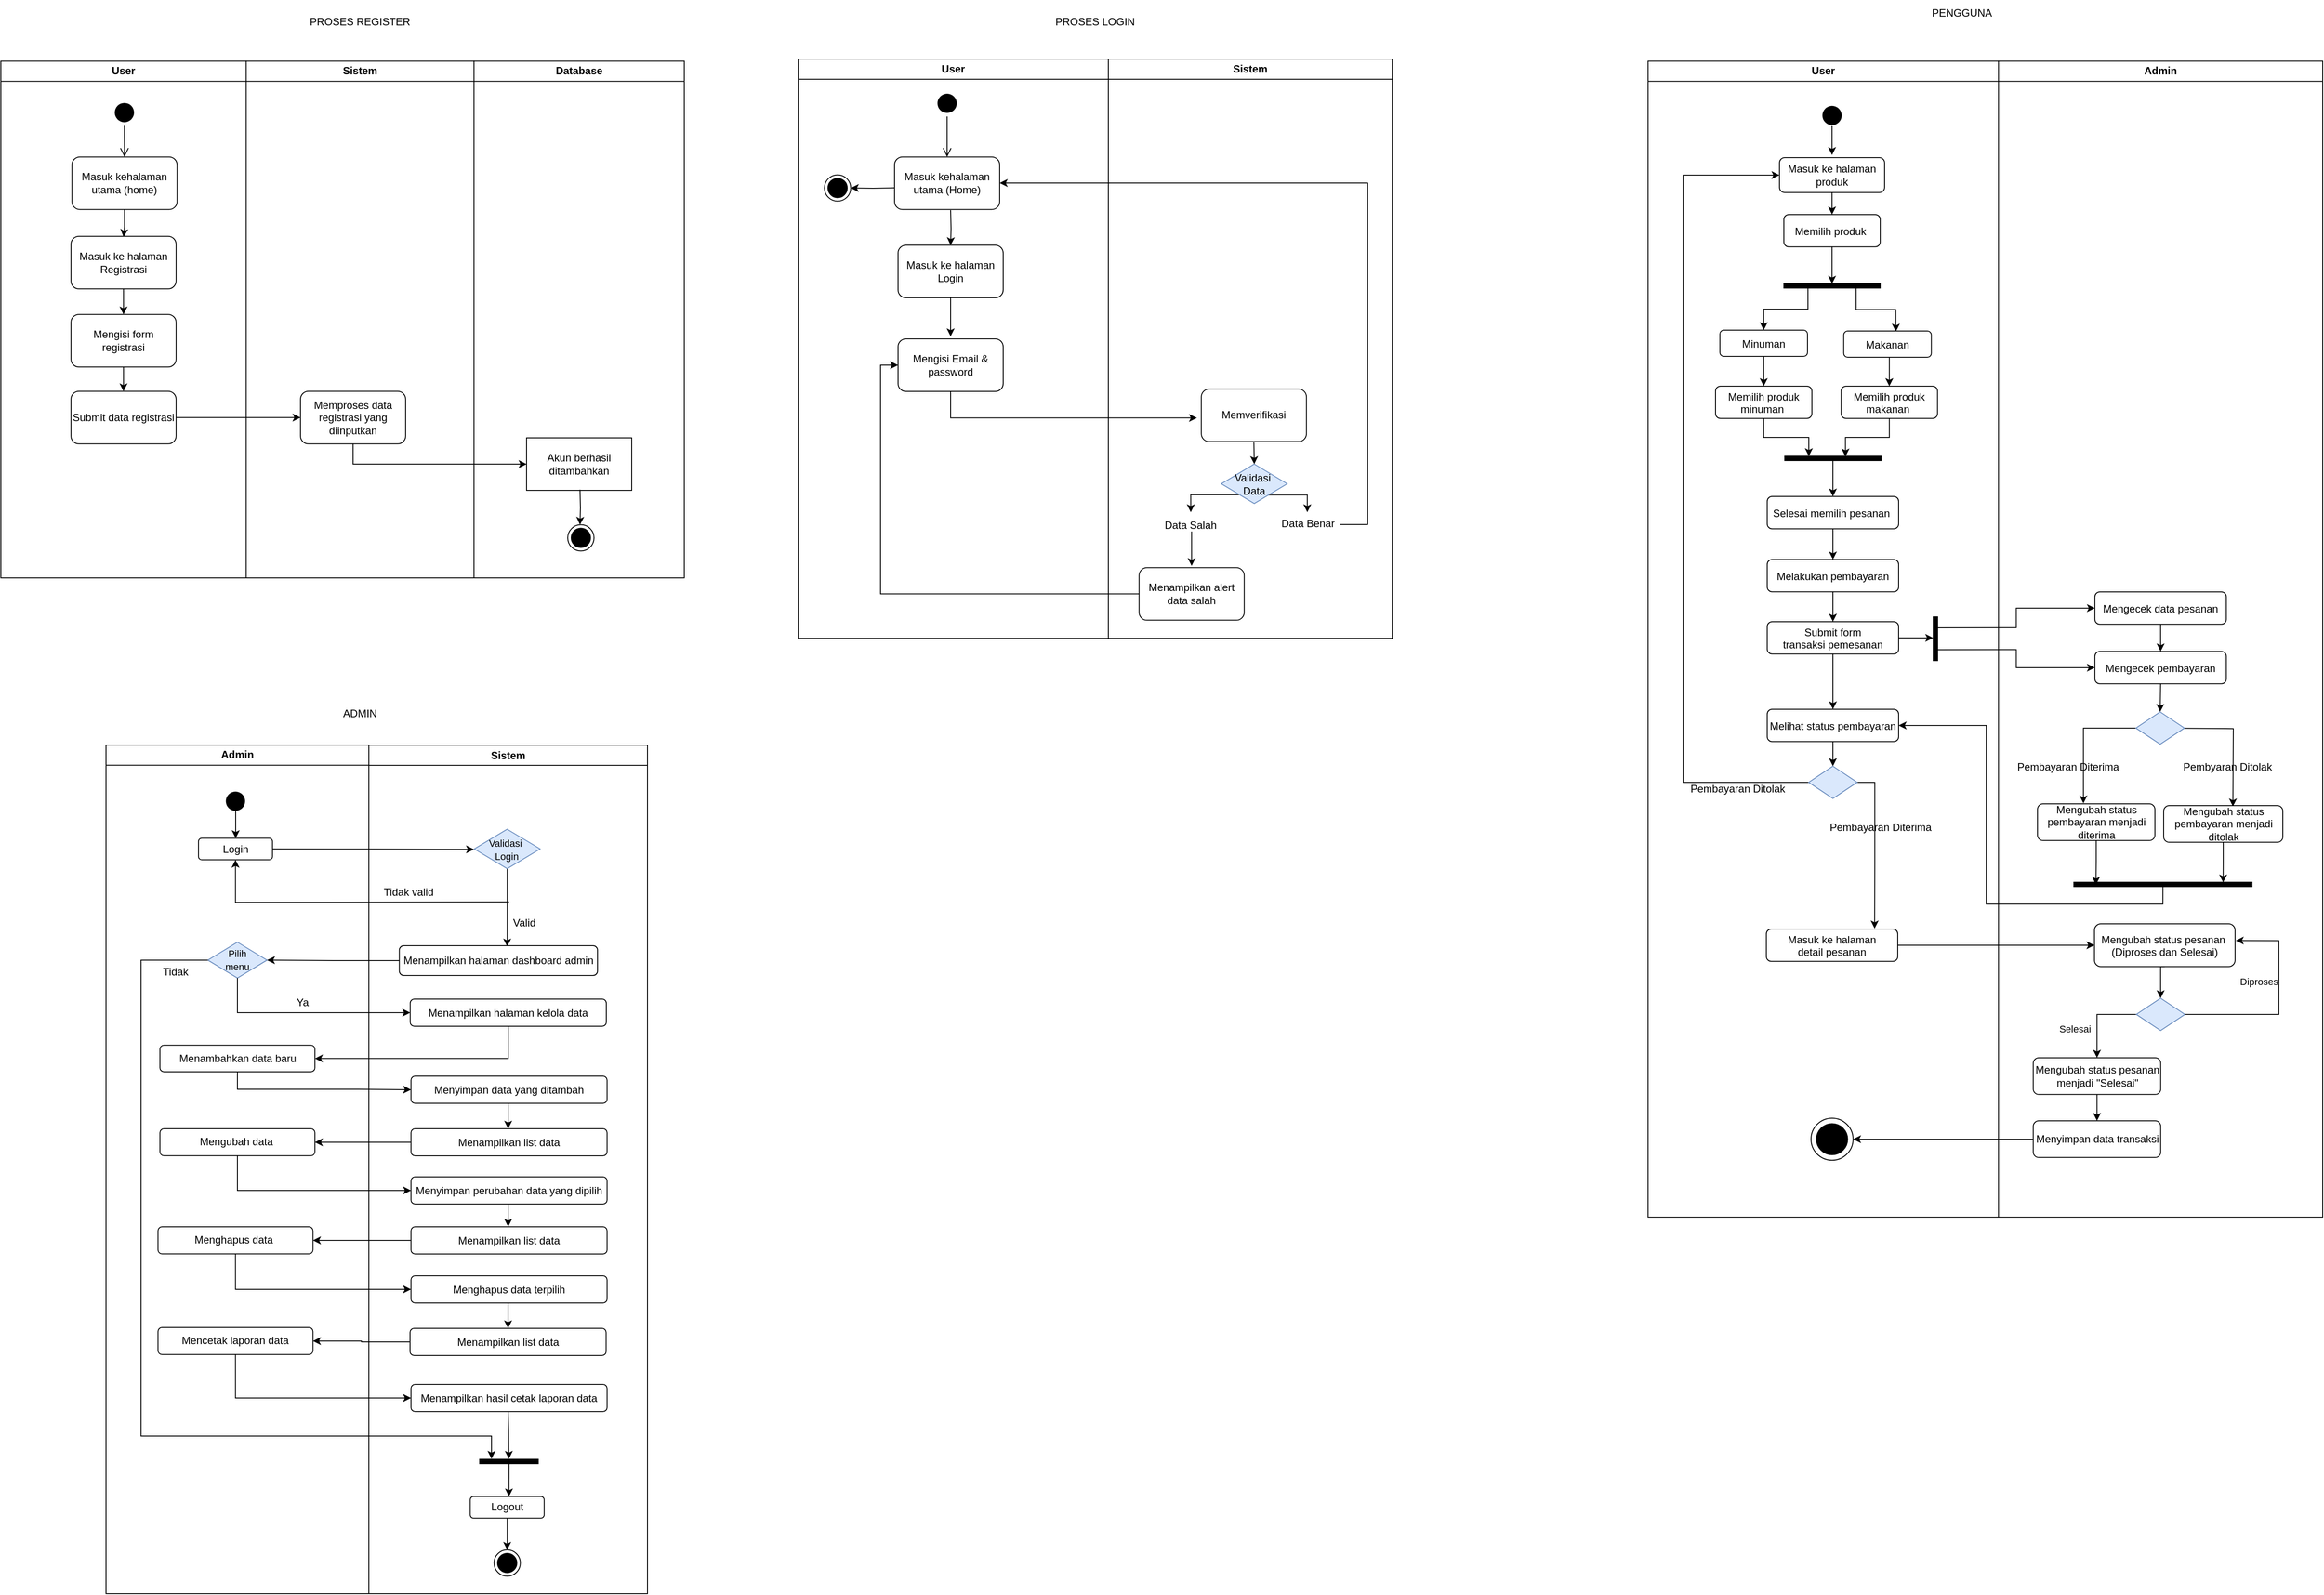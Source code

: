 <mxfile version="21.7.2" type="github" pages="2">
  <diagram name="Page-1" id="e7e014a7-5840-1c2e-5031-d8a46d1fe8dd">
    <mxGraphModel dx="2171" dy="1382" grid="1" gridSize="10" guides="1" tooltips="1" connect="1" arrows="1" fold="1" page="1" pageScale="1" pageWidth="1169" pageHeight="826" background="none" math="0" shadow="0">
      <root>
        <mxCell id="0" />
        <mxCell id="1" parent="0" />
        <mxCell id="n_CjR4kDcSBruVza5yp5-41" style="edgeStyle=orthogonalEdgeStyle;rounded=0;orthogonalLoop=1;jettySize=auto;html=1;" parent="1" source="n_CjR4kDcSBruVza5yp5-56" edge="1">
          <mxGeometry relative="1" as="geometry">
            <mxPoint x="300" y="420.59" as="targetPoint" />
          </mxGeometry>
        </mxCell>
        <mxCell id="n_CjR4kDcSBruVza5yp5-42" value="" style="ellipse;html=1;shape=startState;fillColor=#000000;strokeColor=none;" parent="1" vertex="1">
          <mxGeometry x="286" y="263.59" width="30" height="30" as="geometry" />
        </mxCell>
        <mxCell id="n_CjR4kDcSBruVza5yp5-43" value="" style="edgeStyle=orthogonalEdgeStyle;html=1;verticalAlign=bottom;endArrow=open;endSize=8;strokeColor=#000000;rounded=0;entryX=0.5;entryY=0;entryDx=0;entryDy=0;" parent="1" source="n_CjR4kDcSBruVza5yp5-42" target="n_CjR4kDcSBruVza5yp5-56" edge="1">
          <mxGeometry relative="1" as="geometry">
            <mxPoint x="300" y="353.59" as="targetPoint" />
            <Array as="points">
              <mxPoint x="301" y="306.31" />
              <mxPoint x="301" y="306.31" />
            </Array>
          </mxGeometry>
        </mxCell>
        <mxCell id="n_CjR4kDcSBruVza5yp5-44" style="edgeStyle=orthogonalEdgeStyle;rounded=0;orthogonalLoop=1;jettySize=auto;html=1;entryX=0.5;entryY=0;entryDx=0;entryDy=0;" parent="1" source="n_CjR4kDcSBruVza5yp5-45" target="n_CjR4kDcSBruVza5yp5-47" edge="1">
          <mxGeometry relative="1" as="geometry" />
        </mxCell>
        <mxCell id="n_CjR4kDcSBruVza5yp5-45" value="Masuk ke halaman Registrasi" style="rounded=1;whiteSpace=wrap;html=1;" parent="1" vertex="1">
          <mxGeometry x="240" y="419.9" width="120" height="60" as="geometry" />
        </mxCell>
        <mxCell id="n_CjR4kDcSBruVza5yp5-46" value="" style="edgeStyle=orthogonalEdgeStyle;rounded=0;orthogonalLoop=1;jettySize=auto;html=1;" parent="1" source="n_CjR4kDcSBruVza5yp5-47" target="n_CjR4kDcSBruVza5yp5-49" edge="1">
          <mxGeometry relative="1" as="geometry" />
        </mxCell>
        <mxCell id="n_CjR4kDcSBruVza5yp5-47" value="Mengisi form registrasi" style="rounded=1;whiteSpace=wrap;html=1;" parent="1" vertex="1">
          <mxGeometry x="240" y="509.11" width="120" height="60" as="geometry" />
        </mxCell>
        <mxCell id="n_CjR4kDcSBruVza5yp5-48" style="edgeStyle=orthogonalEdgeStyle;rounded=0;orthogonalLoop=1;jettySize=auto;html=1;exitX=1;exitY=0.5;exitDx=0;exitDy=0;" parent="1" source="n_CjR4kDcSBruVza5yp5-49" target="n_CjR4kDcSBruVza5yp5-54" edge="1">
          <mxGeometry relative="1" as="geometry">
            <mxPoint x="649" y="821.38" as="targetPoint" />
          </mxGeometry>
        </mxCell>
        <mxCell id="n_CjR4kDcSBruVza5yp5-49" value="Submit data registrasi" style="rounded=1;whiteSpace=wrap;html=1;" parent="1" vertex="1">
          <mxGeometry x="240" y="596.9" width="120" height="60" as="geometry" />
        </mxCell>
        <mxCell id="n_CjR4kDcSBruVza5yp5-53" value="Sistem" style="swimlane;whiteSpace=wrap;html=1;startSize=23;" parent="1" vertex="1">
          <mxGeometry x="440" y="219.9" width="260" height="590.1" as="geometry" />
        </mxCell>
        <mxCell id="n_CjR4kDcSBruVza5yp5-54" value="Memproses data registrasi yang diinputkan" style="rounded=1;whiteSpace=wrap;html=1;" parent="n_CjR4kDcSBruVza5yp5-53" vertex="1">
          <mxGeometry x="61.98" y="377.0" width="120" height="60" as="geometry" />
        </mxCell>
        <mxCell id="n_CjR4kDcSBruVza5yp5-55" value="User" style="swimlane;whiteSpace=wrap;html=1;startSize=23;" parent="1" vertex="1">
          <mxGeometry x="160" y="219.9" width="280" height="590.1" as="geometry" />
        </mxCell>
        <mxCell id="n_CjR4kDcSBruVza5yp5-56" value="Masuk kehalaman utama (home)" style="rounded=1;whiteSpace=wrap;html=1;" parent="n_CjR4kDcSBruVza5yp5-55" vertex="1">
          <mxGeometry x="81.12" y="109.31" width="120" height="60" as="geometry" />
        </mxCell>
        <mxCell id="n_CjR4kDcSBruVza5yp5-57" value="PROSES REGISTER" style="text;html=1;strokeColor=none;fillColor=none;align=center;verticalAlign=middle;whiteSpace=wrap;rounded=0;" parent="1" vertex="1">
          <mxGeometry x="430" y="160" width="280" height="30" as="geometry" />
        </mxCell>
        <mxCell id="n_CjR4kDcSBruVza5yp5-58" value="Database" style="swimlane;whiteSpace=wrap;html=1;startSize=23;" parent="1" vertex="1">
          <mxGeometry x="700" y="219.9" width="240" height="590.1" as="geometry" />
        </mxCell>
        <mxCell id="n_CjR4kDcSBruVza5yp5-59" value="Akun berhasil ditambahkan" style="rounded=0;whiteSpace=wrap;html=1;" parent="n_CjR4kDcSBruVza5yp5-58" vertex="1">
          <mxGeometry x="60.0" y="430.1" width="120" height="60" as="geometry" />
        </mxCell>
        <mxCell id="n_CjR4kDcSBruVza5yp5-60" value="" style="ellipse;html=1;shape=endState;fillColor=#000000;strokeColor=#000000;" parent="n_CjR4kDcSBruVza5yp5-58" vertex="1">
          <mxGeometry x="106.98" y="529.38" width="30" height="30" as="geometry" />
        </mxCell>
        <mxCell id="n_CjR4kDcSBruVza5yp5-61" value="" style="edgeStyle=orthogonalEdgeStyle;rounded=0;orthogonalLoop=1;jettySize=auto;html=1;" parent="n_CjR4kDcSBruVza5yp5-58" edge="1">
          <mxGeometry relative="1" as="geometry">
            <mxPoint x="120.98" y="489.38" as="sourcePoint" />
            <mxPoint x="120.98" y="529.38" as="targetPoint" />
          </mxGeometry>
        </mxCell>
        <mxCell id="n_CjR4kDcSBruVza5yp5-62" style="edgeStyle=orthogonalEdgeStyle;rounded=0;orthogonalLoop=1;jettySize=auto;html=1;exitX=0.5;exitY=1;exitDx=0;exitDy=0;entryX=0;entryY=0.5;entryDx=0;entryDy=0;" parent="1" source="n_CjR4kDcSBruVza5yp5-54" target="n_CjR4kDcSBruVza5yp5-59" edge="1">
          <mxGeometry relative="1" as="geometry" />
        </mxCell>
        <mxCell id="n_CjR4kDcSBruVza5yp5-63" style="edgeStyle=orthogonalEdgeStyle;rounded=0;orthogonalLoop=1;jettySize=auto;html=1;exitX=-0.041;exitY=0.588;exitDx=0;exitDy=0;exitPerimeter=0;entryX=1;entryY=0.5;entryDx=0;entryDy=0;" parent="1" target="n_CjR4kDcSBruVza5yp5-79" edge="1">
          <mxGeometry relative="1" as="geometry">
            <mxPoint x="1181.08" y="364.49" as="sourcePoint" />
            <mxPoint x="1136.0" y="364.754" as="targetPoint" />
          </mxGeometry>
        </mxCell>
        <mxCell id="n_CjR4kDcSBruVza5yp5-64" value="Masuk kehalaman utama (Home)" style="rounded=1;whiteSpace=wrap;html=1;" parent="1" vertex="1">
          <mxGeometry x="1180" y="329.21" width="120" height="60" as="geometry" />
        </mxCell>
        <mxCell id="n_CjR4kDcSBruVza5yp5-65" value="" style="ellipse;html=1;shape=startState;fillColor=#000000;strokeColor=none;" parent="1" vertex="1">
          <mxGeometry x="1225" y="253.0" width="30" height="30" as="geometry" />
        </mxCell>
        <mxCell id="n_CjR4kDcSBruVza5yp5-66" value="" style="edgeStyle=orthogonalEdgeStyle;html=1;verticalAlign=bottom;endArrow=open;endSize=8;strokeColor=#000000;rounded=0;entryX=0.5;entryY=0;entryDx=0;entryDy=0;" parent="1" source="n_CjR4kDcSBruVza5yp5-65" target="n_CjR4kDcSBruVza5yp5-64" edge="1">
          <mxGeometry relative="1" as="geometry">
            <mxPoint x="1240" y="343.0" as="targetPoint" />
          </mxGeometry>
        </mxCell>
        <mxCell id="n_CjR4kDcSBruVza5yp5-67" style="edgeStyle=orthogonalEdgeStyle;rounded=0;orthogonalLoop=1;jettySize=auto;html=1;exitX=0.5;exitY=1;exitDx=0;exitDy=0;entryX=0.5;entryY=-0.048;entryDx=0;entryDy=0;entryPerimeter=0;" parent="1" source="n_CjR4kDcSBruVza5yp5-68" target="n_CjR4kDcSBruVza5yp5-70" edge="1">
          <mxGeometry relative="1" as="geometry" />
        </mxCell>
        <mxCell id="n_CjR4kDcSBruVza5yp5-68" value="Masuk ke halaman Login" style="rounded=1;whiteSpace=wrap;html=1;" parent="1" vertex="1">
          <mxGeometry x="1184" y="430.0" width="120" height="60" as="geometry" />
        </mxCell>
        <mxCell id="n_CjR4kDcSBruVza5yp5-69" style="edgeStyle=orthogonalEdgeStyle;rounded=0;orthogonalLoop=1;jettySize=auto;html=1;exitX=0.5;exitY=1;exitDx=0;exitDy=0;" parent="1" source="n_CjR4kDcSBruVza5yp5-70" edge="1">
          <mxGeometry relative="1" as="geometry">
            <Array as="points">
              <mxPoint x="1244" y="627" />
            </Array>
            <mxPoint x="1525.12" y="627.31" as="targetPoint" />
          </mxGeometry>
        </mxCell>
        <mxCell id="n_CjR4kDcSBruVza5yp5-70" value="Mengisi Email &amp;amp; password" style="rounded=1;whiteSpace=wrap;html=1;" parent="1" vertex="1">
          <mxGeometry x="1184" y="537" width="120" height="60" as="geometry" />
        </mxCell>
        <mxCell id="n_CjR4kDcSBruVza5yp5-71" style="edgeStyle=orthogonalEdgeStyle;rounded=0;orthogonalLoop=1;jettySize=auto;html=1;entryX=0.5;entryY=0;entryDx=0;entryDy=0;" parent="1" target="n_CjR4kDcSBruVza5yp5-68" edge="1">
          <mxGeometry relative="1" as="geometry">
            <mxPoint x="1244" y="390.0" as="sourcePoint" />
          </mxGeometry>
        </mxCell>
        <mxCell id="n_CjR4kDcSBruVza5yp5-72" style="edgeStyle=orthogonalEdgeStyle;rounded=0;orthogonalLoop=1;jettySize=auto;html=1;exitX=0;exitY=1;exitDx=0;exitDy=0;entryX=0.5;entryY=0;entryDx=0;entryDy=0;" parent="1" edge="1">
          <mxGeometry relative="1" as="geometry">
            <Array as="points">
              <mxPoint x="1518.12" y="715" />
            </Array>
            <mxPoint x="1573.12" y="715" as="sourcePoint" />
            <mxPoint x="1518.12" y="735" as="targetPoint" />
          </mxGeometry>
        </mxCell>
        <mxCell id="n_CjR4kDcSBruVza5yp5-73" style="edgeStyle=orthogonalEdgeStyle;rounded=0;orthogonalLoop=1;jettySize=auto;html=1;entryX=0.5;entryY=0;entryDx=0;entryDy=0;" parent="1" edge="1">
          <mxGeometry relative="1" as="geometry">
            <mxPoint x="1600.12" y="715.31" as="sourcePoint" />
            <mxPoint x="1651.12" y="735" as="targetPoint" />
            <Array as="points">
              <mxPoint x="1651.12" y="715" />
            </Array>
          </mxGeometry>
        </mxCell>
        <mxCell id="n_CjR4kDcSBruVza5yp5-74" value="Validasi&amp;nbsp;&lt;br&gt;Data" style="rhombus;whiteSpace=wrap;html=1;fillColor=#dae8fc;strokeColor=#6c8ebf;" parent="1" vertex="1">
          <mxGeometry x="1553" y="680" width="75.12" height="45" as="geometry" />
        </mxCell>
        <mxCell id="n_CjR4kDcSBruVza5yp5-75" value="" style="edgeStyle=orthogonalEdgeStyle;rounded=0;orthogonalLoop=1;jettySize=auto;html=1;" parent="1" edge="1">
          <mxGeometry relative="1" as="geometry">
            <mxPoint x="1519.077" y="757" as="sourcePoint" />
            <mxPoint x="1519.077" y="796.31" as="targetPoint" />
          </mxGeometry>
        </mxCell>
        <mxCell id="n_CjR4kDcSBruVza5yp5-76" value="Data Salah" style="text;html=1;strokeColor=none;fillColor=none;align=center;verticalAlign=middle;whiteSpace=wrap;rounded=0;" parent="1" vertex="1">
          <mxGeometry x="1478.12" y="735" width="80" height="30" as="geometry" />
        </mxCell>
        <mxCell id="n_CjR4kDcSBruVza5yp5-77" style="edgeStyle=orthogonalEdgeStyle;rounded=0;orthogonalLoop=1;jettySize=auto;html=1;exitX=0.5;exitY=1;exitDx=0;exitDy=0;entryX=0.5;entryY=0;entryDx=0;entryDy=0;" parent="1" source="n_CjR4kDcSBruVza5yp5-78" target="n_CjR4kDcSBruVza5yp5-74" edge="1">
          <mxGeometry relative="1" as="geometry" />
        </mxCell>
        <mxCell id="n_CjR4kDcSBruVza5yp5-78" value="Memverifikasi" style="whiteSpace=wrap;html=1;rounded=1;" parent="1" vertex="1">
          <mxGeometry x="1530.12" y="594.31" width="120" height="60" as="geometry" />
        </mxCell>
        <mxCell id="n_CjR4kDcSBruVza5yp5-79" value="" style="ellipse;html=1;shape=endState;fillColor=#000000;strokeColor=#000000;" parent="1" vertex="1">
          <mxGeometry x="1100" y="349.69" width="30" height="30" as="geometry" />
        </mxCell>
        <mxCell id="n_CjR4kDcSBruVza5yp5-80" value="PROSES LOGIN" style="text;html=1;strokeColor=none;fillColor=none;align=center;verticalAlign=middle;whiteSpace=wrap;rounded=0;" parent="1" vertex="1">
          <mxGeometry x="1269" y="160.0" width="280" height="30" as="geometry" />
        </mxCell>
        <mxCell id="n_CjR4kDcSBruVza5yp5-81" style="edgeStyle=orthogonalEdgeStyle;rounded=0;orthogonalLoop=1;jettySize=auto;html=1;" parent="1" target="n_CjR4kDcSBruVza5yp5-64" edge="1">
          <mxGeometry relative="1" as="geometry">
            <Array as="points">
              <mxPoint x="1720" y="749.04" />
              <mxPoint x="1720" y="359.04" />
            </Array>
            <mxPoint x="1688.12" y="749.04" as="sourcePoint" />
            <mxPoint x="1310" y="359.04" as="targetPoint" />
          </mxGeometry>
        </mxCell>
        <mxCell id="n_CjR4kDcSBruVza5yp5-82" style="edgeStyle=orthogonalEdgeStyle;rounded=0;orthogonalLoop=1;jettySize=auto;html=1;entryX=0;entryY=0.5;entryDx=0;entryDy=0;" parent="1" source="n_CjR4kDcSBruVza5yp5-83" target="n_CjR4kDcSBruVza5yp5-70" edge="1">
          <mxGeometry relative="1" as="geometry" />
        </mxCell>
        <mxCell id="n_CjR4kDcSBruVza5yp5-83" value="Menampilkan alert data salah" style="rounded=1;whiteSpace=wrap;html=1;" parent="1" vertex="1">
          <mxGeometry x="1459.12" y="798.31" width="120" height="60" as="geometry" />
        </mxCell>
        <mxCell id="n_CjR4kDcSBruVza5yp5-84" value="User" style="swimlane;whiteSpace=wrap;html=1;" parent="1" vertex="1">
          <mxGeometry x="1070" y="217.49" width="354" height="661.55" as="geometry" />
        </mxCell>
        <mxCell id="n_CjR4kDcSBruVza5yp5-85" value="Sistem" style="swimlane;whiteSpace=wrap;html=1;startSize=23;" parent="1" vertex="1">
          <mxGeometry x="1424" y="217.49" width="324" height="661.55" as="geometry" />
        </mxCell>
        <mxCell id="n_CjR4kDcSBruVza5yp5-86" value="Data Benar" style="text;html=1;strokeColor=none;fillColor=none;align=center;verticalAlign=middle;whiteSpace=wrap;rounded=0;" parent="n_CjR4kDcSBruVza5yp5-85" vertex="1">
          <mxGeometry x="188.12" y="515.1" width="80" height="30" as="geometry" />
        </mxCell>
        <mxCell id="n_CjR4kDcSBruVza5yp5-97" value="Sistem" style="swimlane;whiteSpace=wrap;html=1;startSize=23;" parent="1" vertex="1">
          <mxGeometry x="580" y="1001" width="318" height="969" as="geometry" />
        </mxCell>
        <mxCell id="n_CjR4kDcSBruVza5yp5-130" style="edgeStyle=orthogonalEdgeStyle;rounded=0;orthogonalLoop=1;jettySize=auto;html=1;exitX=0.5;exitY=1;exitDx=0;exitDy=0;entryX=0.5;entryY=0;entryDx=0;entryDy=0;" parent="n_CjR4kDcSBruVza5yp5-97" source="n_CjR4kDcSBruVza5yp5-109" edge="1">
          <mxGeometry relative="1" as="geometry">
            <mxPoint x="157.89" y="230.0" as="targetPoint" />
          </mxGeometry>
        </mxCell>
        <mxCell id="n_CjR4kDcSBruVza5yp5-109" value="&lt;font style=&quot;font-size: 11px;&quot;&gt;Validasi&amp;nbsp;&lt;br&gt;Login&lt;/font&gt;" style="rhombus;whiteSpace=wrap;html=1;fillColor=#dae8fc;strokeColor=#6c8ebf;" parent="n_CjR4kDcSBruVza5yp5-97" vertex="1">
          <mxGeometry x="120.33" y="96.0" width="75.12" height="45" as="geometry" />
        </mxCell>
        <mxCell id="n_CjR4kDcSBruVza5yp5-111" value="Menampilkan halaman dashboard admin" style="rounded=1;whiteSpace=wrap;html=1;" parent="n_CjR4kDcSBruVza5yp5-97" vertex="1">
          <mxGeometry x="34.78" y="229" width="226.22" height="34" as="geometry" />
        </mxCell>
        <mxCell id="n_CjR4kDcSBruVza5yp5-123" value="Tidak valid" style="text;html=1;align=center;verticalAlign=middle;resizable=0;points=[];autosize=1;strokeColor=none;fillColor=none;" parent="n_CjR4kDcSBruVza5yp5-97" vertex="1">
          <mxGeometry x="5" y="153" width="80" height="30" as="geometry" />
        </mxCell>
        <mxCell id="n_CjR4kDcSBruVza5yp5-125" value="Menampilkan halaman kelola data" style="rounded=1;whiteSpace=wrap;html=1;" parent="n_CjR4kDcSBruVza5yp5-97" vertex="1">
          <mxGeometry x="47.22" y="290" width="223.78" height="31" as="geometry" />
        </mxCell>
        <mxCell id="n_CjR4kDcSBruVza5yp5-133" style="edgeStyle=orthogonalEdgeStyle;rounded=0;orthogonalLoop=1;jettySize=auto;html=1;exitX=0.5;exitY=1;exitDx=0;exitDy=0;entryX=0.5;entryY=0;entryDx=0;entryDy=0;" parent="n_CjR4kDcSBruVza5yp5-97" edge="1">
          <mxGeometry relative="1" as="geometry">
            <mxPoint x="159.0" y="408" as="sourcePoint" />
            <mxPoint x="159.0" y="438" as="targetPoint" />
          </mxGeometry>
        </mxCell>
        <mxCell id="n_CjR4kDcSBruVza5yp5-129" value="Menyimpan data yang ditambah" style="rounded=1;whiteSpace=wrap;html=1;" parent="n_CjR4kDcSBruVza5yp5-97" vertex="1">
          <mxGeometry x="48.11" y="378" width="223.78" height="31" as="geometry" />
        </mxCell>
        <mxCell id="n_CjR4kDcSBruVza5yp5-132" value="Menampilkan list data" style="rounded=1;whiteSpace=wrap;html=1;" parent="n_CjR4kDcSBruVza5yp5-97" vertex="1">
          <mxGeometry x="48.11" y="438" width="223.78" height="31" as="geometry" />
        </mxCell>
        <mxCell id="n_CjR4kDcSBruVza5yp5-140" style="edgeStyle=orthogonalEdgeStyle;rounded=0;orthogonalLoop=1;jettySize=auto;html=1;exitX=0.5;exitY=1;exitDx=0;exitDy=0;entryX=0.5;entryY=0;entryDx=0;entryDy=0;" parent="n_CjR4kDcSBruVza5yp5-97" edge="1">
          <mxGeometry relative="1" as="geometry">
            <mxPoint x="159.0" y="523" as="sourcePoint" />
            <mxPoint x="159.0" y="550" as="targetPoint" />
          </mxGeometry>
        </mxCell>
        <mxCell id="n_CjR4kDcSBruVza5yp5-135" value="Menyimpan perubahan data yang dipilih" style="rounded=1;whiteSpace=wrap;html=1;" parent="n_CjR4kDcSBruVza5yp5-97" vertex="1">
          <mxGeometry x="48.11" y="493" width="223.78" height="31" as="geometry" />
        </mxCell>
        <mxCell id="n_CjR4kDcSBruVza5yp5-137" value="Menampilkan list data" style="rounded=1;whiteSpace=wrap;html=1;" parent="n_CjR4kDcSBruVza5yp5-97" vertex="1">
          <mxGeometry x="48.11" y="550" width="223.78" height="31" as="geometry" />
        </mxCell>
        <mxCell id="n_CjR4kDcSBruVza5yp5-144" style="edgeStyle=orthogonalEdgeStyle;rounded=0;orthogonalLoop=1;jettySize=auto;html=1;exitX=0.5;exitY=1;exitDx=0;exitDy=0;entryX=0.5;entryY=0;entryDx=0;entryDy=0;" parent="n_CjR4kDcSBruVza5yp5-97" source="n_CjR4kDcSBruVza5yp5-141" target="n_CjR4kDcSBruVza5yp5-143" edge="1">
          <mxGeometry relative="1" as="geometry" />
        </mxCell>
        <mxCell id="n_CjR4kDcSBruVza5yp5-141" value="Menghapus data terpilih" style="rounded=1;whiteSpace=wrap;html=1;" parent="n_CjR4kDcSBruVza5yp5-97" vertex="1">
          <mxGeometry x="48.11" y="606" width="223.78" height="31" as="geometry" />
        </mxCell>
        <mxCell id="n_CjR4kDcSBruVza5yp5-143" value="Menampilkan list data" style="rounded=1;whiteSpace=wrap;html=1;" parent="n_CjR4kDcSBruVza5yp5-97" vertex="1">
          <mxGeometry x="47" y="666" width="223.78" height="31" as="geometry" />
        </mxCell>
        <mxCell id="n_CjR4kDcSBruVza5yp5-151" style="edgeStyle=orthogonalEdgeStyle;rounded=0;orthogonalLoop=1;jettySize=auto;html=1;exitX=0.5;exitY=1;exitDx=0;exitDy=0;" parent="n_CjR4kDcSBruVza5yp5-97" target="n_CjR4kDcSBruVza5yp5-150" edge="1">
          <mxGeometry relative="1" as="geometry">
            <mxPoint x="159.0" y="761" as="sourcePoint" />
            <mxPoint x="158.9" y="798" as="targetPoint" />
          </mxGeometry>
        </mxCell>
        <mxCell id="n_CjR4kDcSBruVza5yp5-146" value="Menampilkan hasil cetak laporan data" style="rounded=1;whiteSpace=wrap;html=1;" parent="n_CjR4kDcSBruVza5yp5-97" vertex="1">
          <mxGeometry x="48.11" y="730" width="223.78" height="31" as="geometry" />
        </mxCell>
        <mxCell id="n_CjR4kDcSBruVza5yp5-150" value="" style="line;strokeWidth=6;html=1;perimeter=backbonePerimeter;points=[];outlineConnect=0;" parent="n_CjR4kDcSBruVza5yp5-97" vertex="1">
          <mxGeometry x="125.94" y="798" width="67.89" height="40" as="geometry" />
        </mxCell>
        <mxCell id="n_CjR4kDcSBruVza5yp5-166" style="edgeStyle=orthogonalEdgeStyle;rounded=0;orthogonalLoop=1;jettySize=auto;html=1;exitX=0.5;exitY=1;exitDx=0;exitDy=0;entryX=0.5;entryY=0;entryDx=0;entryDy=0;" parent="n_CjR4kDcSBruVza5yp5-97" source="n_CjR4kDcSBruVza5yp5-152" target="n_CjR4kDcSBruVza5yp5-154" edge="1">
          <mxGeometry relative="1" as="geometry" />
        </mxCell>
        <mxCell id="n_CjR4kDcSBruVza5yp5-152" value="Logout" style="rounded=1;whiteSpace=wrap;html=1;" parent="n_CjR4kDcSBruVza5yp5-97" vertex="1">
          <mxGeometry x="115.67" y="858" width="84.44" height="24.69" as="geometry" />
        </mxCell>
        <mxCell id="n_CjR4kDcSBruVza5yp5-154" value="" style="ellipse;html=1;shape=endState;fillColor=#000000;strokeColor=#000000;" parent="n_CjR4kDcSBruVza5yp5-97" vertex="1">
          <mxGeometry x="142.89" y="919" width="30" height="30" as="geometry" />
        </mxCell>
        <mxCell id="n_CjR4kDcSBruVza5yp5-99" value="Admin" style="swimlane;whiteSpace=wrap;html=1;startSize=23;" parent="1" vertex="1">
          <mxGeometry x="280" y="1000.9" width="300" height="969.1" as="geometry" />
        </mxCell>
        <mxCell id="n_CjR4kDcSBruVza5yp5-118" style="edgeStyle=orthogonalEdgeStyle;rounded=0;orthogonalLoop=1;jettySize=auto;html=1;exitX=1;exitY=0.5;exitDx=0;exitDy=0;" parent="n_CjR4kDcSBruVza5yp5-99" source="n_CjR4kDcSBruVza5yp5-100" edge="1">
          <mxGeometry relative="1" as="geometry">
            <mxPoint x="420" y="119.1" as="targetPoint" />
          </mxGeometry>
        </mxCell>
        <mxCell id="n_CjR4kDcSBruVza5yp5-100" value="Login" style="rounded=1;whiteSpace=wrap;html=1;" parent="n_CjR4kDcSBruVza5yp5-99" vertex="1">
          <mxGeometry x="105.56" y="106.31" width="84.44" height="24.69" as="geometry" />
        </mxCell>
        <mxCell id="n_CjR4kDcSBruVza5yp5-113" value="&lt;span style=&quot;font-size: 11px;&quot;&gt;Pilih &lt;br&gt;menu&lt;/span&gt;" style="rhombus;whiteSpace=wrap;html=1;fillColor=#dae8fc;strokeColor=#6c8ebf;" parent="n_CjR4kDcSBruVza5yp5-99" vertex="1">
          <mxGeometry x="116.22" y="225.1" width="67.56" height="40.9" as="geometry" />
        </mxCell>
        <mxCell id="n_CjR4kDcSBruVza5yp5-114" value="Menambahkan data baru" style="rounded=1;whiteSpace=wrap;html=1;" parent="n_CjR4kDcSBruVza5yp5-99" vertex="1">
          <mxGeometry x="61.55" y="342.68" width="176.89" height="30.42" as="geometry" />
        </mxCell>
        <mxCell id="n_CjR4kDcSBruVza5yp5-115" value="Mengubah data&amp;nbsp;" style="rounded=1;whiteSpace=wrap;html=1;" parent="n_CjR4kDcSBruVza5yp5-99" vertex="1">
          <mxGeometry x="61.55" y="438.1" width="176.89" height="30.9" as="geometry" />
        </mxCell>
        <mxCell id="n_CjR4kDcSBruVza5yp5-116" value="Menghapus data&amp;nbsp;" style="rounded=1;whiteSpace=wrap;html=1;" parent="n_CjR4kDcSBruVza5yp5-99" vertex="1">
          <mxGeometry x="59.33" y="550.1" width="176.89" height="30.9" as="geometry" />
        </mxCell>
        <mxCell id="n_CjR4kDcSBruVza5yp5-117" value="Mencetak laporan data" style="rounded=1;whiteSpace=wrap;html=1;" parent="n_CjR4kDcSBruVza5yp5-99" vertex="1">
          <mxGeometry x="59.33" y="665.1" width="176.89" height="30.9" as="geometry" />
        </mxCell>
        <mxCell id="n_CjR4kDcSBruVza5yp5-127" value="Ya" style="text;html=1;align=center;verticalAlign=middle;resizable=0;points=[];autosize=1;strokeColor=none;fillColor=none;" parent="n_CjR4kDcSBruVza5yp5-99" vertex="1">
          <mxGeometry x="203.89" y="279.1" width="40" height="30" as="geometry" />
        </mxCell>
        <mxCell id="n_CjR4kDcSBruVza5yp5-158" value="Tidak" style="text;html=1;align=center;verticalAlign=middle;resizable=0;points=[];autosize=1;strokeColor=none;fillColor=none;" parent="n_CjR4kDcSBruVza5yp5-99" vertex="1">
          <mxGeometry x="54.33" y="244.1" width="50" height="30" as="geometry" />
        </mxCell>
        <mxCell id="n_CjR4kDcSBruVza5yp5-159" value="" style="edgeStyle=orthogonalEdgeStyle;rounded=0;orthogonalLoop=1;jettySize=auto;html=1;exitX=0.437;exitY=0.815;exitDx=0;exitDy=0;exitPerimeter=0;" parent="n_CjR4kDcSBruVza5yp5-99" source="n_CjR4kDcSBruVza5yp5-89" target="n_CjR4kDcSBruVza5yp5-100" edge="1">
          <mxGeometry relative="1" as="geometry">
            <Array as="points">
              <mxPoint x="148" y="74" />
            </Array>
          </mxGeometry>
        </mxCell>
        <mxCell id="n_CjR4kDcSBruVza5yp5-89" value="" style="ellipse;html=1;shape=startState;fillColor=#000000;strokeColor=none;" parent="n_CjR4kDcSBruVza5yp5-99" vertex="1">
          <mxGeometry x="132.78" y="49.1" width="30" height="30" as="geometry" />
        </mxCell>
        <mxCell id="n_CjR4kDcSBruVza5yp5-101" value="ADMIN" style="text;html=1;strokeColor=none;fillColor=none;align=center;verticalAlign=middle;whiteSpace=wrap;rounded=0;" parent="1" vertex="1">
          <mxGeometry x="430" y="950" width="280" height="30" as="geometry" />
        </mxCell>
        <mxCell id="n_CjR4kDcSBruVza5yp5-120" style="edgeStyle=orthogonalEdgeStyle;rounded=0;orthogonalLoop=1;jettySize=auto;html=1;entryX=0.5;entryY=1;entryDx=0;entryDy=0;" parent="1" target="n_CjR4kDcSBruVza5yp5-100" edge="1">
          <mxGeometry relative="1" as="geometry">
            <mxPoint x="740" y="1180" as="sourcePoint" />
            <mxPoint x="430" y="1150.9" as="targetPoint" />
          </mxGeometry>
        </mxCell>
        <mxCell id="n_CjR4kDcSBruVza5yp5-122" value="Valid" style="text;html=1;align=center;verticalAlign=middle;resizable=0;points=[];autosize=1;strokeColor=none;fillColor=none;" parent="1" vertex="1">
          <mxGeometry x="732" y="1189" width="50" height="30" as="geometry" />
        </mxCell>
        <mxCell id="n_CjR4kDcSBruVza5yp5-124" style="edgeStyle=orthogonalEdgeStyle;rounded=0;orthogonalLoop=1;jettySize=auto;html=1;exitX=0;exitY=0.5;exitDx=0;exitDy=0;entryX=1;entryY=0.5;entryDx=0;entryDy=0;" parent="1" source="n_CjR4kDcSBruVza5yp5-111" target="n_CjR4kDcSBruVza5yp5-113" edge="1">
          <mxGeometry relative="1" as="geometry" />
        </mxCell>
        <mxCell id="n_CjR4kDcSBruVza5yp5-126" style="edgeStyle=orthogonalEdgeStyle;rounded=0;orthogonalLoop=1;jettySize=auto;html=1;exitX=0.5;exitY=1;exitDx=0;exitDy=0;entryX=0;entryY=0.5;entryDx=0;entryDy=0;" parent="1" source="n_CjR4kDcSBruVza5yp5-113" target="n_CjR4kDcSBruVza5yp5-125" edge="1">
          <mxGeometry relative="1" as="geometry" />
        </mxCell>
        <mxCell id="n_CjR4kDcSBruVza5yp5-128" style="edgeStyle=orthogonalEdgeStyle;rounded=0;orthogonalLoop=1;jettySize=auto;html=1;exitX=0.5;exitY=1;exitDx=0;exitDy=0;entryX=1;entryY=0.5;entryDx=0;entryDy=0;" parent="1" source="n_CjR4kDcSBruVza5yp5-125" target="n_CjR4kDcSBruVza5yp5-114" edge="1">
          <mxGeometry relative="1" as="geometry" />
        </mxCell>
        <mxCell id="n_CjR4kDcSBruVza5yp5-136" style="edgeStyle=orthogonalEdgeStyle;rounded=0;orthogonalLoop=1;jettySize=auto;html=1;exitX=0.5;exitY=1;exitDx=0;exitDy=0;entryX=0;entryY=0.5;entryDx=0;entryDy=0;" parent="1" source="n_CjR4kDcSBruVza5yp5-115" target="n_CjR4kDcSBruVza5yp5-135" edge="1">
          <mxGeometry relative="1" as="geometry" />
        </mxCell>
        <mxCell id="n_CjR4kDcSBruVza5yp5-138" style="edgeStyle=orthogonalEdgeStyle;rounded=0;orthogonalLoop=1;jettySize=auto;html=1;exitX=0;exitY=0.5;exitDx=0;exitDy=0;entryX=1;entryY=0.5;entryDx=0;entryDy=0;" parent="1" source="n_CjR4kDcSBruVza5yp5-137" target="n_CjR4kDcSBruVza5yp5-116" edge="1">
          <mxGeometry relative="1" as="geometry" />
        </mxCell>
        <mxCell id="n_CjR4kDcSBruVza5yp5-139" style="edgeStyle=orthogonalEdgeStyle;rounded=0;orthogonalLoop=1;jettySize=auto;html=1;exitX=0.5;exitY=1;exitDx=0;exitDy=0;entryX=0;entryY=0.5;entryDx=0;entryDy=0;" parent="1" source="n_CjR4kDcSBruVza5yp5-114" target="n_CjR4kDcSBruVza5yp5-129" edge="1">
          <mxGeometry relative="1" as="geometry">
            <Array as="points">
              <mxPoint x="430" y="1394" />
              <mxPoint x="568" y="1394" />
            </Array>
          </mxGeometry>
        </mxCell>
        <mxCell id="n_CjR4kDcSBruVza5yp5-142" style="edgeStyle=orthogonalEdgeStyle;rounded=0;orthogonalLoop=1;jettySize=auto;html=1;exitX=0.5;exitY=1;exitDx=0;exitDy=0;entryX=0;entryY=0.5;entryDx=0;entryDy=0;" parent="1" source="n_CjR4kDcSBruVza5yp5-116" target="n_CjR4kDcSBruVza5yp5-141" edge="1">
          <mxGeometry relative="1" as="geometry" />
        </mxCell>
        <mxCell id="n_CjR4kDcSBruVza5yp5-145" style="edgeStyle=orthogonalEdgeStyle;rounded=0;orthogonalLoop=1;jettySize=auto;html=1;exitX=0;exitY=0.5;exitDx=0;exitDy=0;entryX=1;entryY=0.5;entryDx=0;entryDy=0;" parent="1" source="n_CjR4kDcSBruVza5yp5-143" target="n_CjR4kDcSBruVza5yp5-117" edge="1">
          <mxGeometry relative="1" as="geometry" />
        </mxCell>
        <mxCell id="n_CjR4kDcSBruVza5yp5-153" style="edgeStyle=orthogonalEdgeStyle;rounded=0;orthogonalLoop=1;jettySize=auto;html=1;exitX=0.5;exitY=1;exitDx=0;exitDy=0;" parent="1" edge="1">
          <mxGeometry relative="1" as="geometry">
            <mxPoint x="740.0" y="1822" as="sourcePoint" />
            <mxPoint x="739.9" y="1859" as="targetPoint" />
          </mxGeometry>
        </mxCell>
        <mxCell id="n_CjR4kDcSBruVza5yp5-156" style="edgeStyle=orthogonalEdgeStyle;rounded=0;orthogonalLoop=1;jettySize=auto;html=1;exitX=0;exitY=0.5;exitDx=0;exitDy=0;" parent="1" source="n_CjR4kDcSBruVza5yp5-113" target="n_CjR4kDcSBruVza5yp5-150" edge="1">
          <mxGeometry relative="1" as="geometry">
            <mxPoint x="391.22" y="1251.45" as="sourcePoint" />
            <mxPoint x="708" y="1805" as="targetPoint" />
            <Array as="points">
              <mxPoint x="320" y="1246" />
              <mxPoint x="320" y="1790" />
              <mxPoint x="720" y="1790" />
            </Array>
          </mxGeometry>
        </mxCell>
        <mxCell id="n_CjR4kDcSBruVza5yp5-160" style="edgeStyle=orthogonalEdgeStyle;rounded=0;orthogonalLoop=1;jettySize=auto;html=1;exitX=0;exitY=0.5;exitDx=0;exitDy=0;entryX=1;entryY=0.5;entryDx=0;entryDy=0;" parent="1" source="n_CjR4kDcSBruVza5yp5-132" target="n_CjR4kDcSBruVza5yp5-115" edge="1">
          <mxGeometry relative="1" as="geometry" />
        </mxCell>
        <mxCell id="n_CjR4kDcSBruVza5yp5-164" style="edgeStyle=orthogonalEdgeStyle;rounded=0;orthogonalLoop=1;jettySize=auto;html=1;exitX=0.5;exitY=1;exitDx=0;exitDy=0;entryX=0;entryY=0.5;entryDx=0;entryDy=0;" parent="1" source="n_CjR4kDcSBruVza5yp5-117" target="n_CjR4kDcSBruVza5yp5-146" edge="1">
          <mxGeometry relative="1" as="geometry" />
        </mxCell>
        <mxCell id="n_CjR4kDcSBruVza5yp5-167" value="User" style="swimlane;whiteSpace=wrap" parent="1" vertex="1">
          <mxGeometry x="2040" y="219.9" width="400" height="1320.1" as="geometry" />
        </mxCell>
        <mxCell id="n_CjR4kDcSBruVza5yp5-261" style="edgeStyle=orthogonalEdgeStyle;rounded=0;orthogonalLoop=1;jettySize=auto;html=1;exitX=0.5;exitY=1;exitDx=0;exitDy=0;" parent="n_CjR4kDcSBruVza5yp5-167" edge="1">
          <mxGeometry relative="1" as="geometry">
            <mxPoint x="210" y="74" as="sourcePoint" />
            <mxPoint x="210" y="107.1" as="targetPoint" />
          </mxGeometry>
        </mxCell>
        <mxCell id="n_CjR4kDcSBruVza5yp5-169" value="" style="ellipse;shape=startState;fillColor=#000000;strokeColor=none;" parent="n_CjR4kDcSBruVza5yp5-167" vertex="1">
          <mxGeometry x="195" y="47" width="30" height="30" as="geometry" />
        </mxCell>
        <mxCell id="n_CjR4kDcSBruVza5yp5-244" value="" style="edgeStyle=orthogonalEdgeStyle;rounded=0;orthogonalLoop=1;jettySize=auto;html=1;" parent="n_CjR4kDcSBruVza5yp5-167" source="n_CjR4kDcSBruVza5yp5-171" target="n_CjR4kDcSBruVza5yp5-173" edge="1">
          <mxGeometry relative="1" as="geometry" />
        </mxCell>
        <mxCell id="n_CjR4kDcSBruVza5yp5-171" value="Masuk ke halaman produk" style="verticalAlign=middle;horizontal=1;whiteSpace=wrap;rounded=1;" parent="n_CjR4kDcSBruVza5yp5-167" vertex="1">
          <mxGeometry x="150" y="110.1" width="120" height="39.9" as="geometry" />
        </mxCell>
        <mxCell id="n_CjR4kDcSBruVza5yp5-245" value="" style="edgeStyle=orthogonalEdgeStyle;rounded=0;orthogonalLoop=1;jettySize=auto;html=1;entryX=1;entryY=0.5;entryDx=0;entryDy=0;" parent="n_CjR4kDcSBruVza5yp5-167" source="n_CjR4kDcSBruVza5yp5-173" target="n_CjR4kDcSBruVza5yp5-243" edge="1">
          <mxGeometry relative="1" as="geometry" />
        </mxCell>
        <mxCell id="n_CjR4kDcSBruVza5yp5-173" value="Memilih produk " style="rounded=1;" parent="n_CjR4kDcSBruVza5yp5-167" vertex="1">
          <mxGeometry x="155" y="175.1" width="110" height="36.9" as="geometry" />
        </mxCell>
        <mxCell id="n_CjR4kDcSBruVza5yp5-258" style="edgeStyle=orthogonalEdgeStyle;rounded=0;orthogonalLoop=1;jettySize=auto;html=1;exitX=0;exitY=0.75;exitDx=0;exitDy=0;entryX=0.595;entryY=0.024;entryDx=0;entryDy=0;entryPerimeter=0;" parent="n_CjR4kDcSBruVza5yp5-167" source="n_CjR4kDcSBruVza5yp5-243" target="n_CjR4kDcSBruVza5yp5-247" edge="1">
          <mxGeometry relative="1" as="geometry" />
        </mxCell>
        <mxCell id="n_CjR4kDcSBruVza5yp5-259" style="edgeStyle=orthogonalEdgeStyle;rounded=0;orthogonalLoop=1;jettySize=auto;html=1;exitX=0;exitY=0.25;exitDx=0;exitDy=0;entryX=0.5;entryY=0;entryDx=0;entryDy=0;" parent="n_CjR4kDcSBruVza5yp5-167" source="n_CjR4kDcSBruVza5yp5-243" target="n_CjR4kDcSBruVza5yp5-246" edge="1">
          <mxGeometry relative="1" as="geometry">
            <mxPoint x="136" y="290.1" as="targetPoint" />
          </mxGeometry>
        </mxCell>
        <mxCell id="n_CjR4kDcSBruVza5yp5-243" value="" style="whiteSpace=wrap;strokeColor=#000000;fillColor=#000000;direction=north;rotation=0;" parent="n_CjR4kDcSBruVza5yp5-167" vertex="1">
          <mxGeometry x="155" y="254.1" width="110" height="5" as="geometry" />
        </mxCell>
        <mxCell id="n_CjR4kDcSBruVza5yp5-254" style="edgeStyle=orthogonalEdgeStyle;rounded=0;orthogonalLoop=1;jettySize=auto;html=1;exitX=0.5;exitY=1;exitDx=0;exitDy=0;entryX=0.5;entryY=0;entryDx=0;entryDy=0;" parent="n_CjR4kDcSBruVza5yp5-167" source="n_CjR4kDcSBruVza5yp5-246" target="n_CjR4kDcSBruVza5yp5-251" edge="1">
          <mxGeometry relative="1" as="geometry" />
        </mxCell>
        <mxCell id="n_CjR4kDcSBruVza5yp5-246" value="Minuman" style="rounded=1;" parent="n_CjR4kDcSBruVza5yp5-167" vertex="1">
          <mxGeometry x="82" y="307.1" width="100" height="30" as="geometry" />
        </mxCell>
        <mxCell id="n_CjR4kDcSBruVza5yp5-253" style="edgeStyle=orthogonalEdgeStyle;rounded=0;orthogonalLoop=1;jettySize=auto;html=1;exitX=0.5;exitY=1;exitDx=0;exitDy=0;entryX=0.5;entryY=0;entryDx=0;entryDy=0;" parent="n_CjR4kDcSBruVza5yp5-167" source="n_CjR4kDcSBruVza5yp5-247" target="n_CjR4kDcSBruVza5yp5-252" edge="1">
          <mxGeometry relative="1" as="geometry" />
        </mxCell>
        <mxCell id="n_CjR4kDcSBruVza5yp5-247" value="Makanan" style="rounded=1;" parent="n_CjR4kDcSBruVza5yp5-167" vertex="1">
          <mxGeometry x="223.34" y="308.1" width="100" height="30" as="geometry" />
        </mxCell>
        <mxCell id="n_CjR4kDcSBruVza5yp5-256" style="edgeStyle=orthogonalEdgeStyle;rounded=0;orthogonalLoop=1;jettySize=auto;html=1;exitX=0.5;exitY=1;exitDx=0;exitDy=0;entryX=1;entryY=0.25;entryDx=0;entryDy=0;" parent="n_CjR4kDcSBruVza5yp5-167" source="n_CjR4kDcSBruVza5yp5-251" target="n_CjR4kDcSBruVza5yp5-255" edge="1">
          <mxGeometry relative="1" as="geometry" />
        </mxCell>
        <mxCell id="n_CjR4kDcSBruVza5yp5-251" value="Memilih produk&#xa;minuman " style="rounded=1;" parent="n_CjR4kDcSBruVza5yp5-167" vertex="1">
          <mxGeometry x="77" y="371.1" width="110" height="36.9" as="geometry" />
        </mxCell>
        <mxCell id="n_CjR4kDcSBruVza5yp5-364" style="edgeStyle=orthogonalEdgeStyle;rounded=0;orthogonalLoop=1;jettySize=auto;html=1;exitX=0.5;exitY=1;exitDx=0;exitDy=0;entryX=0.933;entryY=0.63;entryDx=0;entryDy=0;entryPerimeter=0;" parent="n_CjR4kDcSBruVza5yp5-167" source="n_CjR4kDcSBruVza5yp5-252" target="n_CjR4kDcSBruVza5yp5-255" edge="1">
          <mxGeometry relative="1" as="geometry" />
        </mxCell>
        <mxCell id="n_CjR4kDcSBruVza5yp5-252" value="Memilih produk&#xa;makanan " style="rounded=1;" parent="n_CjR4kDcSBruVza5yp5-167" vertex="1">
          <mxGeometry x="220.38" y="371.1" width="110" height="36.9" as="geometry" />
        </mxCell>
        <mxCell id="n_CjR4kDcSBruVza5yp5-263" style="edgeStyle=orthogonalEdgeStyle;rounded=0;orthogonalLoop=1;jettySize=auto;html=1;exitX=0;exitY=0.5;exitDx=0;exitDy=0;entryX=0.5;entryY=0;entryDx=0;entryDy=0;" parent="n_CjR4kDcSBruVza5yp5-167" source="n_CjR4kDcSBruVza5yp5-255" target="n_CjR4kDcSBruVza5yp5-262" edge="1">
          <mxGeometry relative="1" as="geometry">
            <mxPoint x="210" y="491.1" as="targetPoint" />
          </mxGeometry>
        </mxCell>
        <mxCell id="n_CjR4kDcSBruVza5yp5-255" value="" style="whiteSpace=wrap;strokeColor=#000000;fillColor=#000000;direction=north;rotation=0;" parent="n_CjR4kDcSBruVza5yp5-167" vertex="1">
          <mxGeometry x="156" y="451.1" width="110" height="5" as="geometry" />
        </mxCell>
        <mxCell id="n_CjR4kDcSBruVza5yp5-328" style="edgeStyle=orthogonalEdgeStyle;rounded=0;orthogonalLoop=1;jettySize=auto;html=1;exitX=0.5;exitY=1;exitDx=0;exitDy=0;" parent="n_CjR4kDcSBruVza5yp5-167" source="n_CjR4kDcSBruVza5yp5-262" target="n_CjR4kDcSBruVza5yp5-327" edge="1">
          <mxGeometry relative="1" as="geometry" />
        </mxCell>
        <mxCell id="n_CjR4kDcSBruVza5yp5-262" value="Selesai memilih pesanan " style="rounded=1;" parent="n_CjR4kDcSBruVza5yp5-167" vertex="1">
          <mxGeometry x="136" y="497.1" width="150" height="36.9" as="geometry" />
        </mxCell>
        <mxCell id="n_CjR4kDcSBruVza5yp5-330" style="edgeStyle=orthogonalEdgeStyle;rounded=0;orthogonalLoop=1;jettySize=auto;html=1;exitX=1;exitY=0.5;exitDx=0;exitDy=0;entryX=1;entryY=0.5;entryDx=0;entryDy=0;" parent="n_CjR4kDcSBruVza5yp5-167" source="n_CjR4kDcSBruVza5yp5-323" target="n_CjR4kDcSBruVza5yp5-325" edge="1">
          <mxGeometry relative="1" as="geometry" />
        </mxCell>
        <mxCell id="n_CjR4kDcSBruVza5yp5-355" style="edgeStyle=orthogonalEdgeStyle;rounded=0;orthogonalLoop=1;jettySize=auto;html=1;exitX=0.5;exitY=1;exitDx=0;exitDy=0;entryX=0.5;entryY=0;entryDx=0;entryDy=0;" parent="n_CjR4kDcSBruVza5yp5-167" source="n_CjR4kDcSBruVza5yp5-323" target="n_CjR4kDcSBruVza5yp5-354" edge="1">
          <mxGeometry relative="1" as="geometry" />
        </mxCell>
        <mxCell id="n_CjR4kDcSBruVza5yp5-323" value="Submit form &#xa;transaksi pemesanan" style="rounded=1;" parent="n_CjR4kDcSBruVza5yp5-167" vertex="1">
          <mxGeometry x="136" y="640.1" width="150" height="36.9" as="geometry" />
        </mxCell>
        <mxCell id="n_CjR4kDcSBruVza5yp5-329" style="edgeStyle=orthogonalEdgeStyle;rounded=0;orthogonalLoop=1;jettySize=auto;html=1;exitX=0.5;exitY=1;exitDx=0;exitDy=0;entryX=0.5;entryY=0;entryDx=0;entryDy=0;" parent="n_CjR4kDcSBruVza5yp5-167" source="n_CjR4kDcSBruVza5yp5-327" target="n_CjR4kDcSBruVza5yp5-323" edge="1">
          <mxGeometry relative="1" as="geometry" />
        </mxCell>
        <mxCell id="n_CjR4kDcSBruVza5yp5-327" value="Melakukan pembayaran" style="rounded=1;" parent="n_CjR4kDcSBruVza5yp5-167" vertex="1">
          <mxGeometry x="136" y="569.1" width="150" height="36.9" as="geometry" />
        </mxCell>
        <mxCell id="n_CjR4kDcSBruVza5yp5-325" value="" style="whiteSpace=wrap;strokeColor=#000000;fillColor=#000000;direction=north;rotation=-90;" parent="n_CjR4kDcSBruVza5yp5-167" vertex="1">
          <mxGeometry x="303" y="657.05" width="50" height="5" as="geometry" />
        </mxCell>
        <mxCell id="n_CjR4kDcSBruVza5yp5-362" style="edgeStyle=orthogonalEdgeStyle;rounded=0;orthogonalLoop=1;jettySize=auto;html=1;exitX=0.5;exitY=1;exitDx=0;exitDy=0;entryX=0.5;entryY=0;entryDx=0;entryDy=0;" parent="n_CjR4kDcSBruVza5yp5-167" source="n_CjR4kDcSBruVza5yp5-354" target="n_CjR4kDcSBruVza5yp5-360" edge="1">
          <mxGeometry relative="1" as="geometry" />
        </mxCell>
        <mxCell id="n_CjR4kDcSBruVza5yp5-354" value="Melihat status pembayaran" style="rounded=1;" parent="n_CjR4kDcSBruVza5yp5-167" vertex="1">
          <mxGeometry x="136" y="740.1" width="150" height="36.9" as="geometry" />
        </mxCell>
        <mxCell id="n_CjR4kDcSBruVza5yp5-366" style="edgeStyle=orthogonalEdgeStyle;rounded=0;orthogonalLoop=1;jettySize=auto;html=1;exitX=1;exitY=0.5;exitDx=0;exitDy=0;entryX=0.824;entryY=-0.018;entryDx=0;entryDy=0;entryPerimeter=0;" parent="n_CjR4kDcSBruVza5yp5-167" source="n_CjR4kDcSBruVza5yp5-360" target="n_CjR4kDcSBruVza5yp5-365" edge="1">
          <mxGeometry relative="1" as="geometry" />
        </mxCell>
        <mxCell id="n_CjR4kDcSBruVza5yp5-367" style="edgeStyle=orthogonalEdgeStyle;rounded=0;orthogonalLoop=1;jettySize=auto;html=1;exitX=0;exitY=0.5;exitDx=0;exitDy=0;entryX=0;entryY=0.5;entryDx=0;entryDy=0;" parent="n_CjR4kDcSBruVza5yp5-167" source="n_CjR4kDcSBruVza5yp5-360" target="n_CjR4kDcSBruVza5yp5-171" edge="1">
          <mxGeometry relative="1" as="geometry">
            <Array as="points">
              <mxPoint x="40" y="824" />
              <mxPoint x="40" y="130" />
            </Array>
          </mxGeometry>
        </mxCell>
        <mxCell id="n_CjR4kDcSBruVza5yp5-360" value="" style="rhombus;fillColor=#dae8fc;strokeColor=#6c8ebf;" parent="n_CjR4kDcSBruVza5yp5-167" vertex="1">
          <mxGeometry x="183.27" y="805.1" width="55.46" height="36.9" as="geometry" />
        </mxCell>
        <mxCell id="n_CjR4kDcSBruVza5yp5-365" value="Masuk ke halaman &#xa;detail pesanan" style="rounded=1;" parent="n_CjR4kDcSBruVza5yp5-167" vertex="1">
          <mxGeometry x="135" y="991.1" width="150" height="36.9" as="geometry" />
        </mxCell>
        <mxCell id="n_CjR4kDcSBruVza5yp5-368" value="Pembayaran Ditolak" style="text;html=1;align=center;verticalAlign=middle;resizable=0;points=[];autosize=1;strokeColor=none;fillColor=none;" parent="n_CjR4kDcSBruVza5yp5-167" vertex="1">
          <mxGeometry x="37" y="816.1" width="130" height="30" as="geometry" />
        </mxCell>
        <mxCell id="n_CjR4kDcSBruVza5yp5-369" value="Pembayaran Diterima" style="text;html=1;align=center;verticalAlign=middle;resizable=0;points=[];autosize=1;strokeColor=none;fillColor=none;" parent="n_CjR4kDcSBruVza5yp5-167" vertex="1">
          <mxGeometry x="195" y="860.1" width="140" height="30" as="geometry" />
        </mxCell>
        <mxCell id="n_CjR4kDcSBruVza5yp5-375" value="" style="group" parent="n_CjR4kDcSBruVza5yp5-167" connectable="0" vertex="1">
          <mxGeometry x="186" y="1207.1" width="48" height="48" as="geometry" />
        </mxCell>
        <mxCell id="n_CjR4kDcSBruVza5yp5-376" value="" style="ellipse;whiteSpace=wrap;html=1;" parent="n_CjR4kDcSBruVza5yp5-375" vertex="1">
          <mxGeometry width="48" height="48" as="geometry" />
        </mxCell>
        <mxCell id="n_CjR4kDcSBruVza5yp5-377" value="" style="ellipse;whiteSpace=wrap;html=1;fillColor=#000000;" parent="n_CjR4kDcSBruVza5yp5-375" vertex="1">
          <mxGeometry x="6.207" y="6.207" width="35.586" height="35.586" as="geometry" />
        </mxCell>
        <mxCell id="n_CjR4kDcSBruVza5yp5-378" style="edgeStyle=orthogonalEdgeStyle;rounded=0;orthogonalLoop=1;jettySize=auto;html=1;exitX=1;exitY=0.5;exitDx=0;exitDy=0;entryX=1;entryY=0;entryDx=0;entryDy=0;" parent="n_CjR4kDcSBruVza5yp5-375" source="n_CjR4kDcSBruVza5yp5-377" target="n_CjR4kDcSBruVza5yp5-377" edge="1">
          <mxGeometry relative="1" as="geometry" />
        </mxCell>
        <mxCell id="n_CjR4kDcSBruVza5yp5-203" value="Admin" style="swimlane;whiteSpace=wrap" parent="1" vertex="1">
          <mxGeometry x="2440" y="219.9" width="370" height="1320.1" as="geometry" />
        </mxCell>
        <mxCell id="n_CjR4kDcSBruVza5yp5-335" style="edgeStyle=orthogonalEdgeStyle;rounded=0;orthogonalLoop=1;jettySize=auto;html=1;exitX=0.5;exitY=1;exitDx=0;exitDy=0;entryX=0.5;entryY=0;entryDx=0;entryDy=0;" parent="n_CjR4kDcSBruVza5yp5-203" source="n_CjR4kDcSBruVza5yp5-331" target="n_CjR4kDcSBruVza5yp5-332" edge="1">
          <mxGeometry relative="1" as="geometry" />
        </mxCell>
        <mxCell id="n_CjR4kDcSBruVza5yp5-331" value="Mengecek data pesanan" style="rounded=1;" parent="n_CjR4kDcSBruVza5yp5-203" vertex="1">
          <mxGeometry x="110" y="606.1" width="150" height="36.9" as="geometry" />
        </mxCell>
        <mxCell id="n_CjR4kDcSBruVza5yp5-349" style="edgeStyle=orthogonalEdgeStyle;rounded=0;orthogonalLoop=1;jettySize=auto;html=1;exitX=0.5;exitY=1;exitDx=0;exitDy=0;entryX=0.5;entryY=0;entryDx=0;entryDy=0;" parent="n_CjR4kDcSBruVza5yp5-203" source="n_CjR4kDcSBruVza5yp5-332" target="n_CjR4kDcSBruVza5yp5-338" edge="1">
          <mxGeometry relative="1" as="geometry" />
        </mxCell>
        <mxCell id="n_CjR4kDcSBruVza5yp5-332" value="Mengecek pembayaran" style="rounded=1;" parent="n_CjR4kDcSBruVza5yp5-203" vertex="1">
          <mxGeometry x="110" y="674.1" width="150" height="36.9" as="geometry" />
        </mxCell>
        <mxCell id="n_CjR4kDcSBruVza5yp5-351" style="edgeStyle=orthogonalEdgeStyle;rounded=0;orthogonalLoop=1;jettySize=auto;html=1;exitX=0.897;exitY=0.476;exitDx=0;exitDy=0;entryX=0.559;entryY=0.048;entryDx=0;entryDy=0;entryPerimeter=0;exitPerimeter=0;" parent="n_CjR4kDcSBruVza5yp5-203" edge="1">
          <mxGeometry relative="1" as="geometry">
            <mxPoint x="206.518" y="761.664" as="sourcePoint" />
            <mxPoint x="267.524" y="851.111" as="targetPoint" />
          </mxGeometry>
        </mxCell>
        <mxCell id="n_CjR4kDcSBruVza5yp5-353" style="edgeStyle=orthogonalEdgeStyle;rounded=0;orthogonalLoop=1;jettySize=auto;html=1;exitX=0;exitY=0.5;exitDx=0;exitDy=0;entryX=0.391;entryY=-0.011;entryDx=0;entryDy=0;entryPerimeter=0;" parent="n_CjR4kDcSBruVza5yp5-203" source="n_CjR4kDcSBruVza5yp5-338" target="n_CjR4kDcSBruVza5yp5-343" edge="1">
          <mxGeometry relative="1" as="geometry" />
        </mxCell>
        <mxCell id="n_CjR4kDcSBruVza5yp5-338" value="" style="rhombus;fillColor=#dae8fc;strokeColor=#6c8ebf;" parent="n_CjR4kDcSBruVza5yp5-203" vertex="1">
          <mxGeometry x="156.77" y="743.1" width="55.46" height="36.9" as="geometry" />
        </mxCell>
        <mxCell id="n_CjR4kDcSBruVza5yp5-341" value="" style="whiteSpace=wrap;strokeColor=#000000;fillColor=#000000;direction=east;rotation=-90;" parent="n_CjR4kDcSBruVza5yp5-203" vertex="1">
          <mxGeometry x="185.14" y="838.44" width="5" height="203.32" as="geometry" />
        </mxCell>
        <mxCell id="n_CjR4kDcSBruVza5yp5-357" style="edgeStyle=orthogonalEdgeStyle;rounded=0;orthogonalLoop=1;jettySize=auto;html=1;exitX=0.5;exitY=1;exitDx=0;exitDy=0;entryX=0.442;entryY=0.124;entryDx=0;entryDy=0;entryPerimeter=0;" parent="n_CjR4kDcSBruVza5yp5-203" source="n_CjR4kDcSBruVza5yp5-343" target="n_CjR4kDcSBruVza5yp5-341" edge="1">
          <mxGeometry relative="1" as="geometry" />
        </mxCell>
        <mxCell id="n_CjR4kDcSBruVza5yp5-343" value="Mengubah status pembayaran menjadi diterima" style="whiteSpace=wrap;html=1;rounded=1;" parent="n_CjR4kDcSBruVza5yp5-203" vertex="1">
          <mxGeometry x="44.5" y="848.1" width="134" height="41.9" as="geometry" />
        </mxCell>
        <mxCell id="n_CjR4kDcSBruVza5yp5-358" style="edgeStyle=orthogonalEdgeStyle;rounded=0;orthogonalLoop=1;jettySize=auto;html=1;exitX=0.5;exitY=1;exitDx=0;exitDy=0;entryX=0.958;entryY=0.838;entryDx=0;entryDy=0;entryPerimeter=0;" parent="n_CjR4kDcSBruVza5yp5-203" source="n_CjR4kDcSBruVza5yp5-345" target="n_CjR4kDcSBruVza5yp5-341" edge="1">
          <mxGeometry relative="1" as="geometry" />
        </mxCell>
        <mxCell id="n_CjR4kDcSBruVza5yp5-345" value="Mengubah status pembayaran menjadi ditolak" style="whiteSpace=wrap;html=1;rounded=1;" parent="n_CjR4kDcSBruVza5yp5-203" vertex="1">
          <mxGeometry x="188.5" y="850.1" width="136" height="41.9" as="geometry" />
        </mxCell>
        <mxCell id="n_CjR4kDcSBruVza5yp5-347" value="Pembyaran Ditolak" style="text;html=1;align=center;verticalAlign=middle;resizable=0;points=[];autosize=1;strokeColor=none;fillColor=none;" parent="n_CjR4kDcSBruVza5yp5-203" vertex="1">
          <mxGeometry x="195.5" y="791.1" width="130" height="30" as="geometry" />
        </mxCell>
        <mxCell id="n_CjR4kDcSBruVza5yp5-346" value="Pembayaran Diterima" style="text;html=1;align=center;verticalAlign=middle;resizable=0;points=[];autosize=1;strokeColor=none;fillColor=none;" parent="n_CjR4kDcSBruVza5yp5-203" vertex="1">
          <mxGeometry x="9" y="791.1" width="140" height="30" as="geometry" />
        </mxCell>
        <mxCell id="n_CjR4kDcSBruVza5yp5-374" style="edgeStyle=orthogonalEdgeStyle;rounded=0;orthogonalLoop=1;jettySize=auto;html=1;exitX=0.5;exitY=1;exitDx=0;exitDy=0;entryX=0.5;entryY=0;entryDx=0;entryDy=0;" parent="n_CjR4kDcSBruVza5yp5-203" source="n_CjR4kDcSBruVza5yp5-370" target="n_CjR4kDcSBruVza5yp5-373" edge="1">
          <mxGeometry relative="1" as="geometry" />
        </mxCell>
        <mxCell id="n_CjR4kDcSBruVza5yp5-370" value="Mengubah status pesanan &#xa;(Diproses dan Selesai)" style="rounded=1;" parent="n_CjR4kDcSBruVza5yp5-203" vertex="1">
          <mxGeometry x="109.5" y="985.1" width="160.5" height="48.9" as="geometry" />
        </mxCell>
        <mxCell id="n_CjR4kDcSBruVza5yp5-381" style="edgeStyle=orthogonalEdgeStyle;rounded=0;orthogonalLoop=1;jettySize=auto;html=1;exitX=0;exitY=0.5;exitDx=0;exitDy=0;entryX=0.5;entryY=0;entryDx=0;entryDy=0;" parent="n_CjR4kDcSBruVza5yp5-203" source="n_CjR4kDcSBruVza5yp5-373" target="n_CjR4kDcSBruVza5yp5-380" edge="1">
          <mxGeometry relative="1" as="geometry" />
        </mxCell>
        <mxCell id="n_CjR4kDcSBruVza5yp5-387" style="edgeStyle=orthogonalEdgeStyle;rounded=0;orthogonalLoop=1;jettySize=auto;html=1;exitX=1;exitY=0.5;exitDx=0;exitDy=0;entryX=1.005;entryY=0.392;entryDx=0;entryDy=0;entryPerimeter=0;" parent="n_CjR4kDcSBruVza5yp5-203" source="n_CjR4kDcSBruVza5yp5-373" target="n_CjR4kDcSBruVza5yp5-370" edge="1">
          <mxGeometry relative="1" as="geometry">
            <Array as="points">
              <mxPoint x="320" y="1089" />
              <mxPoint x="320" y="1004" />
            </Array>
          </mxGeometry>
        </mxCell>
        <mxCell id="n_CjR4kDcSBruVza5yp5-373" value="" style="rhombus;fillColor=#dae8fc;strokeColor=#6c8ebf;" parent="n_CjR4kDcSBruVza5yp5-203" vertex="1">
          <mxGeometry x="157.27" y="1070.1" width="55.46" height="36.9" as="geometry" />
        </mxCell>
        <mxCell id="n_CjR4kDcSBruVza5yp5-385" style="edgeStyle=orthogonalEdgeStyle;rounded=0;orthogonalLoop=1;jettySize=auto;html=1;exitX=0.5;exitY=1;exitDx=0;exitDy=0;entryX=0.5;entryY=0;entryDx=0;entryDy=0;" parent="n_CjR4kDcSBruVza5yp5-203" source="n_CjR4kDcSBruVza5yp5-380" target="n_CjR4kDcSBruVza5yp5-384" edge="1">
          <mxGeometry relative="1" as="geometry" />
        </mxCell>
        <mxCell id="n_CjR4kDcSBruVza5yp5-380" value="Mengubah status pesanan menjadi &quot;Selesai&quot;" style="whiteSpace=wrap;html=1;rounded=1;" parent="n_CjR4kDcSBruVza5yp5-203" vertex="1">
          <mxGeometry x="39.64" y="1138.1" width="145.5" height="41.9" as="geometry" />
        </mxCell>
        <mxCell id="n_CjR4kDcSBruVza5yp5-382" value="&lt;font style=&quot;font-size: 11px;&quot;&gt;Selesai&lt;/font&gt;" style="text;html=1;align=center;verticalAlign=middle;resizable=0;points=[];autosize=1;strokeColor=none;fillColor=none;" parent="n_CjR4kDcSBruVza5yp5-203" vertex="1">
          <mxGeometry x="56.5" y="1090.1" width="60" height="30" as="geometry" />
        </mxCell>
        <mxCell id="n_CjR4kDcSBruVza5yp5-384" value="Menyimpan data transaksi" style="whiteSpace=wrap;html=1;rounded=1;" parent="n_CjR4kDcSBruVza5yp5-203" vertex="1">
          <mxGeometry x="39.64" y="1210.1" width="145.5" height="41.9" as="geometry" />
        </mxCell>
        <mxCell id="n_CjR4kDcSBruVza5yp5-388" value="&lt;font style=&quot;font-size: 11px;&quot;&gt;Diproses&lt;/font&gt;" style="text;html=1;align=center;verticalAlign=middle;resizable=0;points=[];autosize=1;strokeColor=none;fillColor=none;" parent="n_CjR4kDcSBruVza5yp5-203" vertex="1">
          <mxGeometry x="262" y="1036.0" width="70" height="30" as="geometry" />
        </mxCell>
        <mxCell id="n_CjR4kDcSBruVza5yp5-333" style="edgeStyle=orthogonalEdgeStyle;rounded=0;orthogonalLoop=1;jettySize=auto;html=1;exitX=0;exitY=0.75;exitDx=0;exitDy=0;entryX=0;entryY=0.5;entryDx=0;entryDy=0;" parent="1" source="n_CjR4kDcSBruVza5yp5-325" target="n_CjR4kDcSBruVza5yp5-331" edge="1">
          <mxGeometry relative="1" as="geometry" />
        </mxCell>
        <mxCell id="n_CjR4kDcSBruVza5yp5-334" style="edgeStyle=orthogonalEdgeStyle;rounded=0;orthogonalLoop=1;jettySize=auto;html=1;exitX=0;exitY=0.25;exitDx=0;exitDy=0;entryX=0;entryY=0.5;entryDx=0;entryDy=0;" parent="1" source="n_CjR4kDcSBruVza5yp5-325" target="n_CjR4kDcSBruVza5yp5-332" edge="1">
          <mxGeometry relative="1" as="geometry" />
        </mxCell>
        <mxCell id="n_CjR4kDcSBruVza5yp5-359" style="edgeStyle=orthogonalEdgeStyle;rounded=0;orthogonalLoop=1;jettySize=auto;html=1;exitX=0;exitY=0.5;exitDx=0;exitDy=0;entryX=1;entryY=0.5;entryDx=0;entryDy=0;" parent="1" source="n_CjR4kDcSBruVza5yp5-341" target="n_CjR4kDcSBruVza5yp5-354" edge="1">
          <mxGeometry relative="1" as="geometry" />
        </mxCell>
        <mxCell id="n_CjR4kDcSBruVza5yp5-371" style="edgeStyle=orthogonalEdgeStyle;rounded=0;orthogonalLoop=1;jettySize=auto;html=1;exitX=1;exitY=0.5;exitDx=0;exitDy=0;entryX=0;entryY=0.5;entryDx=0;entryDy=0;" parent="1" source="n_CjR4kDcSBruVza5yp5-365" target="n_CjR4kDcSBruVza5yp5-370" edge="1">
          <mxGeometry relative="1" as="geometry" />
        </mxCell>
        <mxCell id="n_CjR4kDcSBruVza5yp5-386" style="edgeStyle=orthogonalEdgeStyle;rounded=0;orthogonalLoop=1;jettySize=auto;html=1;exitX=0;exitY=0.5;exitDx=0;exitDy=0;entryX=1;entryY=0.5;entryDx=0;entryDy=0;" parent="1" source="n_CjR4kDcSBruVza5yp5-384" target="n_CjR4kDcSBruVza5yp5-376" edge="1">
          <mxGeometry relative="1" as="geometry" />
        </mxCell>
        <mxCell id="n_CjR4kDcSBruVza5yp5-389" value="PENGGUNA&amp;nbsp;" style="text;html=1;strokeColor=none;fillColor=none;align=center;verticalAlign=middle;whiteSpace=wrap;rounded=0;" parent="1" vertex="1">
          <mxGeometry x="2260" y="150" width="280" height="30" as="geometry" />
        </mxCell>
      </root>
    </mxGraphModel>
  </diagram>
  <diagram id="0W03eJZ19CIk6AnwoAtd" name="Halaman-2">
    <mxGraphModel dx="2171" dy="1382" grid="1" gridSize="10" guides="1" tooltips="1" connect="1" arrows="1" fold="1" page="1" pageScale="1" pageWidth="827" pageHeight="1169" math="0" shadow="0">
      <root>
        <mxCell id="0" />
        <mxCell id="1" parent="0" />
        <mxCell id="xRPPK4mGtJRfyNpccHIK-1" style="edgeStyle=orthogonalEdgeStyle;rounded=0;orthogonalLoop=1;jettySize=auto;html=1;" edge="1" parent="1" source="xRPPK4mGtJRfyNpccHIK-13">
          <mxGeometry relative="1" as="geometry">
            <mxPoint x="300" y="420.59" as="targetPoint" />
          </mxGeometry>
        </mxCell>
        <mxCell id="xRPPK4mGtJRfyNpccHIK-2" value="" style="ellipse;html=1;shape=startState;fillColor=#000000;strokeColor=none;" vertex="1" parent="1">
          <mxGeometry x="286" y="263.59" width="30" height="30" as="geometry" />
        </mxCell>
        <mxCell id="xRPPK4mGtJRfyNpccHIK-3" value="" style="edgeStyle=orthogonalEdgeStyle;html=1;verticalAlign=bottom;endArrow=open;endSize=8;strokeColor=#000000;rounded=0;entryX=0.5;entryY=0;entryDx=0;entryDy=0;" edge="1" parent="1" source="xRPPK4mGtJRfyNpccHIK-2" target="xRPPK4mGtJRfyNpccHIK-13">
          <mxGeometry relative="1" as="geometry">
            <mxPoint x="300" y="353.59" as="targetPoint" />
            <Array as="points">
              <mxPoint x="301" y="306.31" />
              <mxPoint x="301" y="306.31" />
            </Array>
          </mxGeometry>
        </mxCell>
        <mxCell id="xRPPK4mGtJRfyNpccHIK-4" style="edgeStyle=orthogonalEdgeStyle;rounded=0;orthogonalLoop=1;jettySize=auto;html=1;entryX=0.5;entryY=0;entryDx=0;entryDy=0;" edge="1" parent="1" source="xRPPK4mGtJRfyNpccHIK-5" target="xRPPK4mGtJRfyNpccHIK-7">
          <mxGeometry relative="1" as="geometry" />
        </mxCell>
        <mxCell id="xRPPK4mGtJRfyNpccHIK-5" value="Masuk ke halaman Registrasi" style="rounded=1;whiteSpace=wrap;html=1;" vertex="1" parent="1">
          <mxGeometry x="240" y="419.9" width="120" height="60" as="geometry" />
        </mxCell>
        <mxCell id="xRPPK4mGtJRfyNpccHIK-6" value="" style="edgeStyle=orthogonalEdgeStyle;rounded=0;orthogonalLoop=1;jettySize=auto;html=1;" edge="1" parent="1" source="xRPPK4mGtJRfyNpccHIK-7" target="xRPPK4mGtJRfyNpccHIK-9">
          <mxGeometry relative="1" as="geometry" />
        </mxCell>
        <mxCell id="xRPPK4mGtJRfyNpccHIK-7" value="Mengisi form registrasi" style="rounded=1;whiteSpace=wrap;html=1;" vertex="1" parent="1">
          <mxGeometry x="240" y="509.11" width="120" height="60" as="geometry" />
        </mxCell>
        <mxCell id="xRPPK4mGtJRfyNpccHIK-8" style="edgeStyle=orthogonalEdgeStyle;rounded=0;orthogonalLoop=1;jettySize=auto;html=1;exitX=1;exitY=0.5;exitDx=0;exitDy=0;" edge="1" parent="1" source="xRPPK4mGtJRfyNpccHIK-9" target="xRPPK4mGtJRfyNpccHIK-11">
          <mxGeometry relative="1" as="geometry">
            <mxPoint x="649" y="821.38" as="targetPoint" />
          </mxGeometry>
        </mxCell>
        <mxCell id="xRPPK4mGtJRfyNpccHIK-9" value="Submit data registrasi" style="rounded=1;whiteSpace=wrap;html=1;" vertex="1" parent="1">
          <mxGeometry x="240" y="596.9" width="120" height="60" as="geometry" />
        </mxCell>
        <mxCell id="xRPPK4mGtJRfyNpccHIK-10" value="Sistem" style="swimlane;whiteSpace=wrap;html=1;startSize=23;" vertex="1" parent="1">
          <mxGeometry x="440" y="219.9" width="260" height="590.1" as="geometry" />
        </mxCell>
        <mxCell id="xRPPK4mGtJRfyNpccHIK-11" value="Memproses data registrasi yang diinputkan" style="rounded=1;whiteSpace=wrap;html=1;" vertex="1" parent="xRPPK4mGtJRfyNpccHIK-10">
          <mxGeometry x="61.98" y="377.0" width="120" height="60" as="geometry" />
        </mxCell>
        <mxCell id="xRPPK4mGtJRfyNpccHIK-12" value="User" style="swimlane;whiteSpace=wrap;html=1;startSize=23;" vertex="1" parent="1">
          <mxGeometry x="160" y="219.9" width="280" height="590.1" as="geometry" />
        </mxCell>
        <mxCell id="xRPPK4mGtJRfyNpccHIK-13" value="Masuk kehalaman utama (home)" style="rounded=1;whiteSpace=wrap;html=1;" vertex="1" parent="xRPPK4mGtJRfyNpccHIK-12">
          <mxGeometry x="81.12" y="109.31" width="120" height="60" as="geometry" />
        </mxCell>
        <mxCell id="xRPPK4mGtJRfyNpccHIK-14" value="PROSES REGISTER" style="text;html=1;strokeColor=none;fillColor=none;align=center;verticalAlign=middle;whiteSpace=wrap;rounded=0;" vertex="1" parent="1">
          <mxGeometry x="430" y="160" width="280" height="30" as="geometry" />
        </mxCell>
        <mxCell id="xRPPK4mGtJRfyNpccHIK-15" value="Database" style="swimlane;whiteSpace=wrap;html=1;startSize=23;" vertex="1" parent="1">
          <mxGeometry x="700" y="219.9" width="240" height="590.1" as="geometry" />
        </mxCell>
        <mxCell id="xRPPK4mGtJRfyNpccHIK-16" value="Akun berhasil ditambahkan" style="rounded=0;whiteSpace=wrap;html=1;" vertex="1" parent="xRPPK4mGtJRfyNpccHIK-15">
          <mxGeometry x="60.0" y="430.1" width="120" height="60" as="geometry" />
        </mxCell>
        <mxCell id="xRPPK4mGtJRfyNpccHIK-17" value="" style="ellipse;html=1;shape=endState;fillColor=#000000;strokeColor=#000000;" vertex="1" parent="xRPPK4mGtJRfyNpccHIK-15">
          <mxGeometry x="106.98" y="529.38" width="30" height="30" as="geometry" />
        </mxCell>
        <mxCell id="xRPPK4mGtJRfyNpccHIK-18" value="" style="edgeStyle=orthogonalEdgeStyle;rounded=0;orthogonalLoop=1;jettySize=auto;html=1;" edge="1" parent="xRPPK4mGtJRfyNpccHIK-15">
          <mxGeometry relative="1" as="geometry">
            <mxPoint x="120.98" y="489.38" as="sourcePoint" />
            <mxPoint x="120.98" y="529.38" as="targetPoint" />
          </mxGeometry>
        </mxCell>
        <mxCell id="xRPPK4mGtJRfyNpccHIK-19" style="edgeStyle=orthogonalEdgeStyle;rounded=0;orthogonalLoop=1;jettySize=auto;html=1;exitX=0.5;exitY=1;exitDx=0;exitDy=0;entryX=0;entryY=0.5;entryDx=0;entryDy=0;" edge="1" parent="1" source="xRPPK4mGtJRfyNpccHIK-11" target="xRPPK4mGtJRfyNpccHIK-16">
          <mxGeometry relative="1" as="geometry" />
        </mxCell>
        <mxCell id="xRPPK4mGtJRfyNpccHIK-20" style="edgeStyle=orthogonalEdgeStyle;rounded=0;orthogonalLoop=1;jettySize=auto;html=1;exitX=-0.041;exitY=0.588;exitDx=0;exitDy=0;exitPerimeter=0;entryX=1;entryY=0.5;entryDx=0;entryDy=0;" edge="1" parent="1" target="xRPPK4mGtJRfyNpccHIK-36">
          <mxGeometry relative="1" as="geometry">
            <mxPoint x="1181.08" y="364.49" as="sourcePoint" />
            <mxPoint x="1136.0" y="364.754" as="targetPoint" />
          </mxGeometry>
        </mxCell>
        <mxCell id="xRPPK4mGtJRfyNpccHIK-21" value="Masuk kehalaman utama (Home)" style="rounded=1;whiteSpace=wrap;html=1;" vertex="1" parent="1">
          <mxGeometry x="1180" y="329.21" width="120" height="60" as="geometry" />
        </mxCell>
        <mxCell id="xRPPK4mGtJRfyNpccHIK-22" value="" style="ellipse;html=1;shape=startState;fillColor=#000000;strokeColor=none;" vertex="1" parent="1">
          <mxGeometry x="1225" y="253.0" width="30" height="30" as="geometry" />
        </mxCell>
        <mxCell id="xRPPK4mGtJRfyNpccHIK-23" value="" style="edgeStyle=orthogonalEdgeStyle;html=1;verticalAlign=bottom;endArrow=open;endSize=8;strokeColor=#000000;rounded=0;entryX=0.5;entryY=0;entryDx=0;entryDy=0;" edge="1" parent="1" source="xRPPK4mGtJRfyNpccHIK-22" target="xRPPK4mGtJRfyNpccHIK-21">
          <mxGeometry relative="1" as="geometry">
            <mxPoint x="1240" y="343.0" as="targetPoint" />
          </mxGeometry>
        </mxCell>
        <mxCell id="xRPPK4mGtJRfyNpccHIK-24" style="edgeStyle=orthogonalEdgeStyle;rounded=0;orthogonalLoop=1;jettySize=auto;html=1;exitX=0.5;exitY=1;exitDx=0;exitDy=0;entryX=0.5;entryY=-0.048;entryDx=0;entryDy=0;entryPerimeter=0;" edge="1" parent="1" source="xRPPK4mGtJRfyNpccHIK-25" target="xRPPK4mGtJRfyNpccHIK-27">
          <mxGeometry relative="1" as="geometry" />
        </mxCell>
        <mxCell id="xRPPK4mGtJRfyNpccHIK-25" value="Masuk ke halaman Login" style="rounded=1;whiteSpace=wrap;html=1;" vertex="1" parent="1">
          <mxGeometry x="1184" y="430.0" width="120" height="60" as="geometry" />
        </mxCell>
        <mxCell id="xRPPK4mGtJRfyNpccHIK-26" style="edgeStyle=orthogonalEdgeStyle;rounded=0;orthogonalLoop=1;jettySize=auto;html=1;exitX=0.5;exitY=1;exitDx=0;exitDy=0;" edge="1" parent="1" source="xRPPK4mGtJRfyNpccHIK-27">
          <mxGeometry relative="1" as="geometry">
            <Array as="points">
              <mxPoint x="1244" y="627" />
            </Array>
            <mxPoint x="1525.12" y="627.31" as="targetPoint" />
          </mxGeometry>
        </mxCell>
        <mxCell id="xRPPK4mGtJRfyNpccHIK-27" value="Mengisi Email &amp;amp; password" style="rounded=1;whiteSpace=wrap;html=1;" vertex="1" parent="1">
          <mxGeometry x="1184" y="537" width="120" height="60" as="geometry" />
        </mxCell>
        <mxCell id="xRPPK4mGtJRfyNpccHIK-28" style="edgeStyle=orthogonalEdgeStyle;rounded=0;orthogonalLoop=1;jettySize=auto;html=1;entryX=0.5;entryY=0;entryDx=0;entryDy=0;" edge="1" parent="1" target="xRPPK4mGtJRfyNpccHIK-25">
          <mxGeometry relative="1" as="geometry">
            <mxPoint x="1244" y="390.0" as="sourcePoint" />
          </mxGeometry>
        </mxCell>
        <mxCell id="xRPPK4mGtJRfyNpccHIK-29" style="edgeStyle=orthogonalEdgeStyle;rounded=0;orthogonalLoop=1;jettySize=auto;html=1;exitX=0;exitY=1;exitDx=0;exitDy=0;entryX=0.5;entryY=0;entryDx=0;entryDy=0;" edge="1" parent="1">
          <mxGeometry relative="1" as="geometry">
            <Array as="points">
              <mxPoint x="1518.12" y="715" />
            </Array>
            <mxPoint x="1573.12" y="715" as="sourcePoint" />
            <mxPoint x="1518.12" y="735" as="targetPoint" />
          </mxGeometry>
        </mxCell>
        <mxCell id="xRPPK4mGtJRfyNpccHIK-30" style="edgeStyle=orthogonalEdgeStyle;rounded=0;orthogonalLoop=1;jettySize=auto;html=1;entryX=0.5;entryY=0;entryDx=0;entryDy=0;" edge="1" parent="1">
          <mxGeometry relative="1" as="geometry">
            <mxPoint x="1600.12" y="715.31" as="sourcePoint" />
            <mxPoint x="1651.12" y="735" as="targetPoint" />
            <Array as="points">
              <mxPoint x="1651.12" y="715" />
            </Array>
          </mxGeometry>
        </mxCell>
        <mxCell id="xRPPK4mGtJRfyNpccHIK-31" value="Validasi&amp;nbsp;&lt;br&gt;Data" style="rhombus;whiteSpace=wrap;html=1;fillColor=#dae8fc;strokeColor=#6c8ebf;" vertex="1" parent="1">
          <mxGeometry x="1553" y="680" width="75.12" height="45" as="geometry" />
        </mxCell>
        <mxCell id="xRPPK4mGtJRfyNpccHIK-32" value="" style="edgeStyle=orthogonalEdgeStyle;rounded=0;orthogonalLoop=1;jettySize=auto;html=1;" edge="1" parent="1">
          <mxGeometry relative="1" as="geometry">
            <mxPoint x="1519.077" y="757" as="sourcePoint" />
            <mxPoint x="1519.077" y="796.31" as="targetPoint" />
          </mxGeometry>
        </mxCell>
        <mxCell id="xRPPK4mGtJRfyNpccHIK-33" value="Data Salah" style="text;html=1;strokeColor=none;fillColor=none;align=center;verticalAlign=middle;whiteSpace=wrap;rounded=0;" vertex="1" parent="1">
          <mxGeometry x="1478.12" y="735" width="80" height="30" as="geometry" />
        </mxCell>
        <mxCell id="xRPPK4mGtJRfyNpccHIK-34" style="edgeStyle=orthogonalEdgeStyle;rounded=0;orthogonalLoop=1;jettySize=auto;html=1;exitX=0.5;exitY=1;exitDx=0;exitDy=0;entryX=0.5;entryY=0;entryDx=0;entryDy=0;" edge="1" parent="1" source="xRPPK4mGtJRfyNpccHIK-35" target="xRPPK4mGtJRfyNpccHIK-31">
          <mxGeometry relative="1" as="geometry" />
        </mxCell>
        <mxCell id="xRPPK4mGtJRfyNpccHIK-35" value="Memverifikasi" style="whiteSpace=wrap;html=1;rounded=1;" vertex="1" parent="1">
          <mxGeometry x="1530.12" y="594.31" width="120" height="60" as="geometry" />
        </mxCell>
        <mxCell id="xRPPK4mGtJRfyNpccHIK-36" value="" style="ellipse;html=1;shape=endState;fillColor=#000000;strokeColor=#000000;" vertex="1" parent="1">
          <mxGeometry x="1100" y="349.69" width="30" height="30" as="geometry" />
        </mxCell>
        <mxCell id="xRPPK4mGtJRfyNpccHIK-37" value="PROSES LOGIN" style="text;html=1;strokeColor=none;fillColor=none;align=center;verticalAlign=middle;whiteSpace=wrap;rounded=0;" vertex="1" parent="1">
          <mxGeometry x="1269" y="160.0" width="280" height="30" as="geometry" />
        </mxCell>
        <mxCell id="xRPPK4mGtJRfyNpccHIK-38" style="edgeStyle=orthogonalEdgeStyle;rounded=0;orthogonalLoop=1;jettySize=auto;html=1;" edge="1" parent="1" target="xRPPK4mGtJRfyNpccHIK-21">
          <mxGeometry relative="1" as="geometry">
            <Array as="points">
              <mxPoint x="1720" y="749.04" />
              <mxPoint x="1720" y="359.04" />
            </Array>
            <mxPoint x="1688.12" y="749.04" as="sourcePoint" />
            <mxPoint x="1310" y="359.04" as="targetPoint" />
          </mxGeometry>
        </mxCell>
        <mxCell id="xRPPK4mGtJRfyNpccHIK-39" style="edgeStyle=orthogonalEdgeStyle;rounded=0;orthogonalLoop=1;jettySize=auto;html=1;entryX=0;entryY=0.5;entryDx=0;entryDy=0;" edge="1" parent="1" source="xRPPK4mGtJRfyNpccHIK-40" target="xRPPK4mGtJRfyNpccHIK-27">
          <mxGeometry relative="1" as="geometry" />
        </mxCell>
        <mxCell id="xRPPK4mGtJRfyNpccHIK-40" value="Menampilkan alert data salah" style="rounded=1;whiteSpace=wrap;html=1;" vertex="1" parent="1">
          <mxGeometry x="1459.12" y="798.31" width="120" height="60" as="geometry" />
        </mxCell>
        <mxCell id="xRPPK4mGtJRfyNpccHIK-41" value="User" style="swimlane;whiteSpace=wrap;html=1;" vertex="1" parent="1">
          <mxGeometry x="1070" y="217.49" width="354" height="661.55" as="geometry" />
        </mxCell>
        <mxCell id="xRPPK4mGtJRfyNpccHIK-42" value="Sistem" style="swimlane;whiteSpace=wrap;html=1;startSize=23;" vertex="1" parent="1">
          <mxGeometry x="1424" y="217.49" width="324" height="661.55" as="geometry" />
        </mxCell>
        <mxCell id="xRPPK4mGtJRfyNpccHIK-43" value="Data Benar" style="text;html=1;strokeColor=none;fillColor=none;align=center;verticalAlign=middle;whiteSpace=wrap;rounded=0;" vertex="1" parent="xRPPK4mGtJRfyNpccHIK-42">
          <mxGeometry x="188.12" y="515.1" width="80" height="30" as="geometry" />
        </mxCell>
        <mxCell id="xRPPK4mGtJRfyNpccHIK-44" value="Sistem" style="swimlane;whiteSpace=wrap;html=1;startSize=23;" vertex="1" parent="1">
          <mxGeometry x="580" y="1001" width="318" height="919" as="geometry" />
        </mxCell>
        <mxCell id="xRPPK4mGtJRfyNpccHIK-45" style="edgeStyle=orthogonalEdgeStyle;rounded=0;orthogonalLoop=1;jettySize=auto;html=1;exitX=0.5;exitY=1;exitDx=0;exitDy=0;entryX=0.5;entryY=0;entryDx=0;entryDy=0;" edge="1" parent="xRPPK4mGtJRfyNpccHIK-44" source="xRPPK4mGtJRfyNpccHIK-46">
          <mxGeometry relative="1" as="geometry">
            <mxPoint x="157.89" y="230.0" as="targetPoint" />
          </mxGeometry>
        </mxCell>
        <mxCell id="xRPPK4mGtJRfyNpccHIK-46" value="&lt;font style=&quot;font-size: 11px;&quot;&gt;Validasi&amp;nbsp;&lt;br&gt;Login&lt;/font&gt;" style="rhombus;whiteSpace=wrap;html=1;fillColor=#dae8fc;strokeColor=#6c8ebf;" vertex="1" parent="xRPPK4mGtJRfyNpccHIK-44">
          <mxGeometry x="120.33" y="96.0" width="75.12" height="45" as="geometry" />
        </mxCell>
        <mxCell id="xRPPK4mGtJRfyNpccHIK-47" value="Menampilkan halaman dashboard admin" style="rounded=1;whiteSpace=wrap;html=1;" vertex="1" parent="xRPPK4mGtJRfyNpccHIK-44">
          <mxGeometry x="34.78" y="229" width="226.22" height="34" as="geometry" />
        </mxCell>
        <mxCell id="xRPPK4mGtJRfyNpccHIK-48" value="Tidak valid" style="text;html=1;align=center;verticalAlign=middle;resizable=0;points=[];autosize=1;strokeColor=none;fillColor=none;" vertex="1" parent="xRPPK4mGtJRfyNpccHIK-44">
          <mxGeometry x="5" y="153" width="80" height="30" as="geometry" />
        </mxCell>
        <mxCell id="xRPPK4mGtJRfyNpccHIK-49" value="Menampilkan halaman kelola data" style="rounded=1;whiteSpace=wrap;html=1;" vertex="1" parent="xRPPK4mGtJRfyNpccHIK-44">
          <mxGeometry x="47.22" y="290" width="223.78" height="31" as="geometry" />
        </mxCell>
        <mxCell id="xRPPK4mGtJRfyNpccHIK-50" style="edgeStyle=orthogonalEdgeStyle;rounded=0;orthogonalLoop=1;jettySize=auto;html=1;exitX=0.5;exitY=1;exitDx=0;exitDy=0;entryX=0.5;entryY=0;entryDx=0;entryDy=0;" edge="1" parent="xRPPK4mGtJRfyNpccHIK-44">
          <mxGeometry relative="1" as="geometry">
            <mxPoint x="159.0" y="408" as="sourcePoint" />
            <mxPoint x="159.0" y="438" as="targetPoint" />
          </mxGeometry>
        </mxCell>
        <mxCell id="xRPPK4mGtJRfyNpccHIK-51" value="Menyimpan data yang ditambah" style="rounded=1;whiteSpace=wrap;html=1;" vertex="1" parent="xRPPK4mGtJRfyNpccHIK-44">
          <mxGeometry x="48.11" y="378" width="223.78" height="31" as="geometry" />
        </mxCell>
        <mxCell id="xRPPK4mGtJRfyNpccHIK-52" value="Menampilkan list data" style="rounded=1;whiteSpace=wrap;html=1;" vertex="1" parent="xRPPK4mGtJRfyNpccHIK-44">
          <mxGeometry x="48.11" y="438" width="223.78" height="31" as="geometry" />
        </mxCell>
        <mxCell id="xRPPK4mGtJRfyNpccHIK-53" style="edgeStyle=orthogonalEdgeStyle;rounded=0;orthogonalLoop=1;jettySize=auto;html=1;exitX=0.5;exitY=1;exitDx=0;exitDy=0;entryX=0.5;entryY=0;entryDx=0;entryDy=0;" edge="1" parent="xRPPK4mGtJRfyNpccHIK-44">
          <mxGeometry relative="1" as="geometry">
            <mxPoint x="159.0" y="523" as="sourcePoint" />
            <mxPoint x="159.0" y="550" as="targetPoint" />
          </mxGeometry>
        </mxCell>
        <mxCell id="xRPPK4mGtJRfyNpccHIK-54" value="Menyimpan perubahan data yang dipilih" style="rounded=1;whiteSpace=wrap;html=1;" vertex="1" parent="xRPPK4mGtJRfyNpccHIK-44">
          <mxGeometry x="48.11" y="493" width="223.78" height="31" as="geometry" />
        </mxCell>
        <mxCell id="xRPPK4mGtJRfyNpccHIK-55" value="Menampilkan list data" style="rounded=1;whiteSpace=wrap;html=1;" vertex="1" parent="xRPPK4mGtJRfyNpccHIK-44">
          <mxGeometry x="48.11" y="550" width="223.78" height="31" as="geometry" />
        </mxCell>
        <mxCell id="xRPPK4mGtJRfyNpccHIK-56" style="edgeStyle=orthogonalEdgeStyle;rounded=0;orthogonalLoop=1;jettySize=auto;html=1;exitX=0.5;exitY=1;exitDx=0;exitDy=0;entryX=0.5;entryY=0;entryDx=0;entryDy=0;" edge="1" parent="xRPPK4mGtJRfyNpccHIK-44" source="xRPPK4mGtJRfyNpccHIK-57" target="xRPPK4mGtJRfyNpccHIK-58">
          <mxGeometry relative="1" as="geometry" />
        </mxCell>
        <mxCell id="xRPPK4mGtJRfyNpccHIK-57" value="Menghapus data terpilih" style="rounded=1;whiteSpace=wrap;html=1;" vertex="1" parent="xRPPK4mGtJRfyNpccHIK-44">
          <mxGeometry x="48.11" y="606" width="223.78" height="31" as="geometry" />
        </mxCell>
        <mxCell id="xRPPK4mGtJRfyNpccHIK-58" value="Menampilkan list data" style="rounded=1;whiteSpace=wrap;html=1;" vertex="1" parent="xRPPK4mGtJRfyNpccHIK-44">
          <mxGeometry x="47" y="666" width="223.78" height="31" as="geometry" />
        </mxCell>
        <mxCell id="xRPPK4mGtJRfyNpccHIK-61" value="" style="line;strokeWidth=6;html=1;perimeter=backbonePerimeter;points=[];outlineConnect=0;" vertex="1" parent="xRPPK4mGtJRfyNpccHIK-44">
          <mxGeometry x="125.94" y="740" width="67.89" height="40" as="geometry" />
        </mxCell>
        <mxCell id="xRPPK4mGtJRfyNpccHIK-62" style="edgeStyle=orthogonalEdgeStyle;rounded=0;orthogonalLoop=1;jettySize=auto;html=1;exitX=0.5;exitY=1;exitDx=0;exitDy=0;entryX=0.5;entryY=0;entryDx=0;entryDy=0;" edge="1" parent="xRPPK4mGtJRfyNpccHIK-44" source="xRPPK4mGtJRfyNpccHIK-63" target="xRPPK4mGtJRfyNpccHIK-64">
          <mxGeometry relative="1" as="geometry" />
        </mxCell>
        <mxCell id="xRPPK4mGtJRfyNpccHIK-63" value="Logout" style="rounded=1;whiteSpace=wrap;html=1;" vertex="1" parent="xRPPK4mGtJRfyNpccHIK-44">
          <mxGeometry x="115.67" y="800" width="84.44" height="24.69" as="geometry" />
        </mxCell>
        <mxCell id="xRPPK4mGtJRfyNpccHIK-64" value="" style="ellipse;html=1;shape=endState;fillColor=#000000;strokeColor=#000000;" vertex="1" parent="xRPPK4mGtJRfyNpccHIK-44">
          <mxGeometry x="142.89" y="861" width="30" height="30" as="geometry" />
        </mxCell>
        <mxCell id="xRPPK4mGtJRfyNpccHIK-65" value="Admin" style="swimlane;whiteSpace=wrap;html=1;startSize=23;" vertex="1" parent="1">
          <mxGeometry x="280" y="1000.9" width="300" height="919.1" as="geometry" />
        </mxCell>
        <mxCell id="xRPPK4mGtJRfyNpccHIK-66" style="edgeStyle=orthogonalEdgeStyle;rounded=0;orthogonalLoop=1;jettySize=auto;html=1;exitX=1;exitY=0.5;exitDx=0;exitDy=0;" edge="1" parent="xRPPK4mGtJRfyNpccHIK-65" source="xRPPK4mGtJRfyNpccHIK-67">
          <mxGeometry relative="1" as="geometry">
            <mxPoint x="420" y="119.1" as="targetPoint" />
          </mxGeometry>
        </mxCell>
        <mxCell id="xRPPK4mGtJRfyNpccHIK-67" value="Login" style="rounded=1;whiteSpace=wrap;html=1;" vertex="1" parent="xRPPK4mGtJRfyNpccHIK-65">
          <mxGeometry x="105.56" y="106.31" width="84.44" height="24.69" as="geometry" />
        </mxCell>
        <mxCell id="xRPPK4mGtJRfyNpccHIK-68" value="&lt;span style=&quot;font-size: 11px;&quot;&gt;Pilih &lt;br&gt;menu&lt;/span&gt;" style="rhombus;whiteSpace=wrap;html=1;fillColor=#dae8fc;strokeColor=#6c8ebf;" vertex="1" parent="xRPPK4mGtJRfyNpccHIK-65">
          <mxGeometry x="116.22" y="225.1" width="67.56" height="40.9" as="geometry" />
        </mxCell>
        <mxCell id="xRPPK4mGtJRfyNpccHIK-69" value="Menambahkan data baru" style="rounded=1;whiteSpace=wrap;html=1;" vertex="1" parent="xRPPK4mGtJRfyNpccHIK-65">
          <mxGeometry x="61.55" y="342.68" width="176.89" height="30.42" as="geometry" />
        </mxCell>
        <mxCell id="xRPPK4mGtJRfyNpccHIK-70" value="Mengubah data&amp;nbsp;" style="rounded=1;whiteSpace=wrap;html=1;" vertex="1" parent="xRPPK4mGtJRfyNpccHIK-65">
          <mxGeometry x="61.55" y="438.1" width="176.89" height="30.9" as="geometry" />
        </mxCell>
        <mxCell id="xRPPK4mGtJRfyNpccHIK-71" value="Menghapus data&amp;nbsp;" style="rounded=1;whiteSpace=wrap;html=1;" vertex="1" parent="xRPPK4mGtJRfyNpccHIK-65">
          <mxGeometry x="59.33" y="550.1" width="176.89" height="30.9" as="geometry" />
        </mxCell>
        <mxCell id="xRPPK4mGtJRfyNpccHIK-73" value="Ya" style="text;html=1;align=center;verticalAlign=middle;resizable=0;points=[];autosize=1;strokeColor=none;fillColor=none;" vertex="1" parent="xRPPK4mGtJRfyNpccHIK-65">
          <mxGeometry x="203.89" y="279.1" width="40" height="30" as="geometry" />
        </mxCell>
        <mxCell id="xRPPK4mGtJRfyNpccHIK-74" value="Tidak" style="text;html=1;align=center;verticalAlign=middle;resizable=0;points=[];autosize=1;strokeColor=none;fillColor=none;" vertex="1" parent="xRPPK4mGtJRfyNpccHIK-65">
          <mxGeometry x="54.33" y="244.1" width="50" height="30" as="geometry" />
        </mxCell>
        <mxCell id="xRPPK4mGtJRfyNpccHIK-75" value="" style="edgeStyle=orthogonalEdgeStyle;rounded=0;orthogonalLoop=1;jettySize=auto;html=1;exitX=0.437;exitY=0.815;exitDx=0;exitDy=0;exitPerimeter=0;" edge="1" parent="xRPPK4mGtJRfyNpccHIK-65" source="xRPPK4mGtJRfyNpccHIK-76" target="xRPPK4mGtJRfyNpccHIK-67">
          <mxGeometry relative="1" as="geometry">
            <Array as="points">
              <mxPoint x="148" y="74" />
            </Array>
          </mxGeometry>
        </mxCell>
        <mxCell id="xRPPK4mGtJRfyNpccHIK-76" value="" style="ellipse;html=1;shape=startState;fillColor=#000000;strokeColor=none;" vertex="1" parent="xRPPK4mGtJRfyNpccHIK-65">
          <mxGeometry x="132.78" y="49.1" width="30" height="30" as="geometry" />
        </mxCell>
        <mxCell id="xRPPK4mGtJRfyNpccHIK-77" value="ADMIN" style="text;html=1;strokeColor=none;fillColor=none;align=center;verticalAlign=middle;whiteSpace=wrap;rounded=0;" vertex="1" parent="1">
          <mxGeometry x="430" y="950" width="280" height="30" as="geometry" />
        </mxCell>
        <mxCell id="xRPPK4mGtJRfyNpccHIK-78" style="edgeStyle=orthogonalEdgeStyle;rounded=0;orthogonalLoop=1;jettySize=auto;html=1;entryX=0.5;entryY=1;entryDx=0;entryDy=0;" edge="1" parent="1" target="xRPPK4mGtJRfyNpccHIK-67">
          <mxGeometry relative="1" as="geometry">
            <mxPoint x="740" y="1180" as="sourcePoint" />
            <mxPoint x="430" y="1150.9" as="targetPoint" />
          </mxGeometry>
        </mxCell>
        <mxCell id="xRPPK4mGtJRfyNpccHIK-79" value="Valid" style="text;html=1;align=center;verticalAlign=middle;resizable=0;points=[];autosize=1;strokeColor=none;fillColor=none;" vertex="1" parent="1">
          <mxGeometry x="732" y="1189" width="50" height="30" as="geometry" />
        </mxCell>
        <mxCell id="xRPPK4mGtJRfyNpccHIK-80" style="edgeStyle=orthogonalEdgeStyle;rounded=0;orthogonalLoop=1;jettySize=auto;html=1;exitX=0;exitY=0.5;exitDx=0;exitDy=0;entryX=1;entryY=0.5;entryDx=0;entryDy=0;" edge="1" parent="1" source="xRPPK4mGtJRfyNpccHIK-47" target="xRPPK4mGtJRfyNpccHIK-68">
          <mxGeometry relative="1" as="geometry" />
        </mxCell>
        <mxCell id="xRPPK4mGtJRfyNpccHIK-81" style="edgeStyle=orthogonalEdgeStyle;rounded=0;orthogonalLoop=1;jettySize=auto;html=1;exitX=0.5;exitY=1;exitDx=0;exitDy=0;entryX=0;entryY=0.5;entryDx=0;entryDy=0;" edge="1" parent="1" source="xRPPK4mGtJRfyNpccHIK-68" target="xRPPK4mGtJRfyNpccHIK-49">
          <mxGeometry relative="1" as="geometry" />
        </mxCell>
        <mxCell id="xRPPK4mGtJRfyNpccHIK-82" style="edgeStyle=orthogonalEdgeStyle;rounded=0;orthogonalLoop=1;jettySize=auto;html=1;exitX=0.5;exitY=1;exitDx=0;exitDy=0;entryX=1;entryY=0.5;entryDx=0;entryDy=0;" edge="1" parent="1" source="xRPPK4mGtJRfyNpccHIK-49" target="xRPPK4mGtJRfyNpccHIK-69">
          <mxGeometry relative="1" as="geometry" />
        </mxCell>
        <mxCell id="xRPPK4mGtJRfyNpccHIK-83" style="edgeStyle=orthogonalEdgeStyle;rounded=0;orthogonalLoop=1;jettySize=auto;html=1;exitX=0.5;exitY=1;exitDx=0;exitDy=0;entryX=0;entryY=0.5;entryDx=0;entryDy=0;" edge="1" parent="1" source="xRPPK4mGtJRfyNpccHIK-70" target="xRPPK4mGtJRfyNpccHIK-54">
          <mxGeometry relative="1" as="geometry" />
        </mxCell>
        <mxCell id="xRPPK4mGtJRfyNpccHIK-84" style="edgeStyle=orthogonalEdgeStyle;rounded=0;orthogonalLoop=1;jettySize=auto;html=1;exitX=0;exitY=0.5;exitDx=0;exitDy=0;entryX=1;entryY=0.5;entryDx=0;entryDy=0;" edge="1" parent="1" source="xRPPK4mGtJRfyNpccHIK-55" target="xRPPK4mGtJRfyNpccHIK-71">
          <mxGeometry relative="1" as="geometry" />
        </mxCell>
        <mxCell id="xRPPK4mGtJRfyNpccHIK-85" style="edgeStyle=orthogonalEdgeStyle;rounded=0;orthogonalLoop=1;jettySize=auto;html=1;exitX=0.5;exitY=1;exitDx=0;exitDy=0;entryX=0;entryY=0.5;entryDx=0;entryDy=0;" edge="1" parent="1" source="xRPPK4mGtJRfyNpccHIK-69" target="xRPPK4mGtJRfyNpccHIK-51">
          <mxGeometry relative="1" as="geometry">
            <Array as="points">
              <mxPoint x="430" y="1394" />
              <mxPoint x="568" y="1394" />
            </Array>
          </mxGeometry>
        </mxCell>
        <mxCell id="xRPPK4mGtJRfyNpccHIK-86" style="edgeStyle=orthogonalEdgeStyle;rounded=0;orthogonalLoop=1;jettySize=auto;html=1;exitX=0.5;exitY=1;exitDx=0;exitDy=0;entryX=0;entryY=0.5;entryDx=0;entryDy=0;" edge="1" parent="1" source="xRPPK4mGtJRfyNpccHIK-71" target="xRPPK4mGtJRfyNpccHIK-57">
          <mxGeometry relative="1" as="geometry" />
        </mxCell>
        <mxCell id="xRPPK4mGtJRfyNpccHIK-88" style="edgeStyle=orthogonalEdgeStyle;rounded=0;orthogonalLoop=1;jettySize=auto;html=1;exitX=0.5;exitY=1;exitDx=0;exitDy=0;" edge="1" parent="1">
          <mxGeometry relative="1" as="geometry">
            <mxPoint x="740.0" y="1764" as="sourcePoint" />
            <mxPoint x="739.9" y="1801" as="targetPoint" />
          </mxGeometry>
        </mxCell>
        <mxCell id="xRPPK4mGtJRfyNpccHIK-89" style="edgeStyle=orthogonalEdgeStyle;rounded=0;orthogonalLoop=1;jettySize=auto;html=1;exitX=0;exitY=0.5;exitDx=0;exitDy=0;" edge="1" parent="1" source="xRPPK4mGtJRfyNpccHIK-68" target="xRPPK4mGtJRfyNpccHIK-61">
          <mxGeometry relative="1" as="geometry">
            <mxPoint x="391.22" y="1251.45" as="sourcePoint" />
            <mxPoint x="708" y="1805" as="targetPoint" />
            <Array as="points">
              <mxPoint x="320" y="1247" />
              <mxPoint x="320" y="1720" />
              <mxPoint x="720" y="1720" />
            </Array>
          </mxGeometry>
        </mxCell>
        <mxCell id="xRPPK4mGtJRfyNpccHIK-90" style="edgeStyle=orthogonalEdgeStyle;rounded=0;orthogonalLoop=1;jettySize=auto;html=1;exitX=0;exitY=0.5;exitDx=0;exitDy=0;entryX=1;entryY=0.5;entryDx=0;entryDy=0;" edge="1" parent="1" source="xRPPK4mGtJRfyNpccHIK-52" target="xRPPK4mGtJRfyNpccHIK-70">
          <mxGeometry relative="1" as="geometry" />
        </mxCell>
        <mxCell id="xRPPK4mGtJRfyNpccHIK-92" value="User" style="swimlane;whiteSpace=wrap" vertex="1" parent="1">
          <mxGeometry x="2040" y="219.9" width="400" height="1040.1" as="geometry" />
        </mxCell>
        <mxCell id="xRPPK4mGtJRfyNpccHIK-93" style="edgeStyle=orthogonalEdgeStyle;rounded=0;orthogonalLoop=1;jettySize=auto;html=1;exitX=0.5;exitY=1;exitDx=0;exitDy=0;" edge="1" parent="xRPPK4mGtJRfyNpccHIK-92">
          <mxGeometry relative="1" as="geometry">
            <mxPoint x="210" y="74" as="sourcePoint" />
            <mxPoint x="210" y="107.1" as="targetPoint" />
          </mxGeometry>
        </mxCell>
        <mxCell id="xRPPK4mGtJRfyNpccHIK-94" value="" style="ellipse;shape=startState;fillColor=#000000;strokeColor=none;" vertex="1" parent="xRPPK4mGtJRfyNpccHIK-92">
          <mxGeometry x="195" y="47" width="30" height="30" as="geometry" />
        </mxCell>
        <mxCell id="xRPPK4mGtJRfyNpccHIK-95" value="" style="edgeStyle=orthogonalEdgeStyle;rounded=0;orthogonalLoop=1;jettySize=auto;html=1;" edge="1" parent="xRPPK4mGtJRfyNpccHIK-92" source="xRPPK4mGtJRfyNpccHIK-96" target="xRPPK4mGtJRfyNpccHIK-98">
          <mxGeometry relative="1" as="geometry" />
        </mxCell>
        <mxCell id="xRPPK4mGtJRfyNpccHIK-96" value="Masuk ke halaman produk" style="verticalAlign=middle;horizontal=1;whiteSpace=wrap;rounded=1;" vertex="1" parent="xRPPK4mGtJRfyNpccHIK-92">
          <mxGeometry x="150" y="110.1" width="120" height="39.9" as="geometry" />
        </mxCell>
        <mxCell id="xRPPK4mGtJRfyNpccHIK-97" value="" style="edgeStyle=orthogonalEdgeStyle;rounded=0;orthogonalLoop=1;jettySize=auto;html=1;entryX=1;entryY=0.5;entryDx=0;entryDy=0;" edge="1" parent="xRPPK4mGtJRfyNpccHIK-92" source="xRPPK4mGtJRfyNpccHIK-98">
          <mxGeometry relative="1" as="geometry">
            <mxPoint x="210" y="254.1" as="targetPoint" />
          </mxGeometry>
        </mxCell>
        <mxCell id="xRPPK4mGtJRfyNpccHIK-98" value="Memilih produk " style="rounded=1;" vertex="1" parent="xRPPK4mGtJRfyNpccHIK-92">
          <mxGeometry x="155" y="175.1" width="110" height="36.9" as="geometry" />
        </mxCell>
        <mxCell id="xRPPK4mGtJRfyNpccHIK-112" style="edgeStyle=orthogonalEdgeStyle;rounded=0;orthogonalLoop=1;jettySize=auto;html=1;exitX=0.5;exitY=1;exitDx=0;exitDy=0;" edge="1" parent="xRPPK4mGtJRfyNpccHIK-92" source="xRPPK4mGtJRfyNpccHIK-113" target="xRPPK4mGtJRfyNpccHIK-118">
          <mxGeometry relative="1" as="geometry" />
        </mxCell>
        <mxCell id="xRPPK4mGtJRfyNpccHIK-113" value="Selesai memilih pesanan " style="rounded=1;" vertex="1" parent="xRPPK4mGtJRfyNpccHIK-92">
          <mxGeometry x="136" y="254.1" width="150" height="36.9" as="geometry" />
        </mxCell>
        <mxCell id="xRPPK4mGtJRfyNpccHIK-114" style="edgeStyle=orthogonalEdgeStyle;rounded=0;orthogonalLoop=1;jettySize=auto;html=1;exitX=1;exitY=0.5;exitDx=0;exitDy=0;entryX=1;entryY=0.5;entryDx=0;entryDy=0;" edge="1" parent="xRPPK4mGtJRfyNpccHIK-92" source="xRPPK4mGtJRfyNpccHIK-116" target="xRPPK4mGtJRfyNpccHIK-119">
          <mxGeometry relative="1" as="geometry" />
        </mxCell>
        <mxCell id="xRPPK4mGtJRfyNpccHIK-115" style="edgeStyle=orthogonalEdgeStyle;rounded=0;orthogonalLoop=1;jettySize=auto;html=1;exitX=0.5;exitY=1;exitDx=0;exitDy=0;entryX=0.5;entryY=0;entryDx=0;entryDy=0;" edge="1" parent="xRPPK4mGtJRfyNpccHIK-92" source="xRPPK4mGtJRfyNpccHIK-116" target="xRPPK4mGtJRfyNpccHIK-121">
          <mxGeometry relative="1" as="geometry" />
        </mxCell>
        <mxCell id="xRPPK4mGtJRfyNpccHIK-116" value="Submit form &#xa;transaksi pemesanan" style="rounded=1;" vertex="1" parent="xRPPK4mGtJRfyNpccHIK-92">
          <mxGeometry x="136" y="397.1" width="150" height="36.9" as="geometry" />
        </mxCell>
        <mxCell id="xRPPK4mGtJRfyNpccHIK-117" style="edgeStyle=orthogonalEdgeStyle;rounded=0;orthogonalLoop=1;jettySize=auto;html=1;exitX=0.5;exitY=1;exitDx=0;exitDy=0;entryX=0.5;entryY=0;entryDx=0;entryDy=0;" edge="1" parent="xRPPK4mGtJRfyNpccHIK-92" source="xRPPK4mGtJRfyNpccHIK-118" target="xRPPK4mGtJRfyNpccHIK-116">
          <mxGeometry relative="1" as="geometry" />
        </mxCell>
        <mxCell id="xRPPK4mGtJRfyNpccHIK-118" value="Melakukan pembayaran" style="rounded=1;" vertex="1" parent="xRPPK4mGtJRfyNpccHIK-92">
          <mxGeometry x="136" y="326.1" width="150" height="36.9" as="geometry" />
        </mxCell>
        <mxCell id="xRPPK4mGtJRfyNpccHIK-119" value="" style="whiteSpace=wrap;strokeColor=#000000;fillColor=#000000;direction=north;rotation=-90;" vertex="1" parent="xRPPK4mGtJRfyNpccHIK-92">
          <mxGeometry x="303" y="414.05" width="50" height="5" as="geometry" />
        </mxCell>
        <mxCell id="xRPPK4mGtJRfyNpccHIK-120" style="edgeStyle=orthogonalEdgeStyle;rounded=0;orthogonalLoop=1;jettySize=auto;html=1;exitX=0.5;exitY=1;exitDx=0;exitDy=0;entryX=0.5;entryY=0;entryDx=0;entryDy=0;" edge="1" parent="xRPPK4mGtJRfyNpccHIK-92" source="xRPPK4mGtJRfyNpccHIK-121" target="xRPPK4mGtJRfyNpccHIK-124">
          <mxGeometry relative="1" as="geometry" />
        </mxCell>
        <mxCell id="xRPPK4mGtJRfyNpccHIK-121" value="Melihat status pembayaran" style="rounded=1;" vertex="1" parent="xRPPK4mGtJRfyNpccHIK-92">
          <mxGeometry x="136" y="497.1" width="150" height="36.9" as="geometry" />
        </mxCell>
        <mxCell id="xRPPK4mGtJRfyNpccHIK-122" style="edgeStyle=orthogonalEdgeStyle;rounded=0;orthogonalLoop=1;jettySize=auto;html=1;exitX=1;exitY=0.5;exitDx=0;exitDy=0;entryX=0.824;entryY=-0.018;entryDx=0;entryDy=0;entryPerimeter=0;" edge="1" parent="xRPPK4mGtJRfyNpccHIK-92" source="xRPPK4mGtJRfyNpccHIK-124" target="xRPPK4mGtJRfyNpccHIK-125">
          <mxGeometry relative="1" as="geometry" />
        </mxCell>
        <mxCell id="xRPPK4mGtJRfyNpccHIK-123" style="edgeStyle=orthogonalEdgeStyle;rounded=0;orthogonalLoop=1;jettySize=auto;html=1;exitX=0;exitY=0.5;exitDx=0;exitDy=0;entryX=0;entryY=0.5;entryDx=0;entryDy=0;" edge="1" parent="xRPPK4mGtJRfyNpccHIK-92" source="xRPPK4mGtJRfyNpccHIK-124" target="xRPPK4mGtJRfyNpccHIK-96">
          <mxGeometry relative="1" as="geometry">
            <Array as="points">
              <mxPoint x="40" y="824" />
              <mxPoint x="40" y="130" />
            </Array>
          </mxGeometry>
        </mxCell>
        <mxCell id="xRPPK4mGtJRfyNpccHIK-124" value="" style="rhombus;fillColor=#dae8fc;strokeColor=#6c8ebf;" vertex="1" parent="xRPPK4mGtJRfyNpccHIK-92">
          <mxGeometry x="183.27" y="562.1" width="55.46" height="36.9" as="geometry" />
        </mxCell>
        <mxCell id="xRPPK4mGtJRfyNpccHIK-125" value="Masuk ke halaman &#xa;detail pesanan" style="rounded=1;" vertex="1" parent="xRPPK4mGtJRfyNpccHIK-92">
          <mxGeometry x="135" y="748.1" width="150" height="36.9" as="geometry" />
        </mxCell>
        <mxCell id="xRPPK4mGtJRfyNpccHIK-126" value="Pembayaran Ditolak" style="text;html=1;align=center;verticalAlign=middle;resizable=0;points=[];autosize=1;strokeColor=none;fillColor=none;" vertex="1" parent="xRPPK4mGtJRfyNpccHIK-92">
          <mxGeometry x="37" y="816.1" width="130" height="30" as="geometry" />
        </mxCell>
        <mxCell id="xRPPK4mGtJRfyNpccHIK-127" value="Pembayaran Diterima" style="text;html=1;align=center;verticalAlign=middle;resizable=0;points=[];autosize=1;strokeColor=none;fillColor=none;" vertex="1" parent="xRPPK4mGtJRfyNpccHIK-92">
          <mxGeometry x="195" y="617.1" width="140" height="30" as="geometry" />
        </mxCell>
        <mxCell id="xRPPK4mGtJRfyNpccHIK-128" value="" style="group" connectable="0" vertex="1" parent="xRPPK4mGtJRfyNpccHIK-92">
          <mxGeometry x="186" y="964.1" width="48" height="48" as="geometry" />
        </mxCell>
        <mxCell id="xRPPK4mGtJRfyNpccHIK-129" value="" style="ellipse;whiteSpace=wrap;html=1;" vertex="1" parent="xRPPK4mGtJRfyNpccHIK-128">
          <mxGeometry width="48" height="48" as="geometry" />
        </mxCell>
        <mxCell id="xRPPK4mGtJRfyNpccHIK-130" value="" style="ellipse;whiteSpace=wrap;html=1;fillColor=#000000;" vertex="1" parent="xRPPK4mGtJRfyNpccHIK-128">
          <mxGeometry x="6.207" y="6.207" width="35.586" height="35.586" as="geometry" />
        </mxCell>
        <mxCell id="xRPPK4mGtJRfyNpccHIK-131" style="edgeStyle=orthogonalEdgeStyle;rounded=0;orthogonalLoop=1;jettySize=auto;html=1;exitX=1;exitY=0.5;exitDx=0;exitDy=0;entryX=1;entryY=0;entryDx=0;entryDy=0;" edge="1" parent="xRPPK4mGtJRfyNpccHIK-128" source="xRPPK4mGtJRfyNpccHIK-130" target="xRPPK4mGtJRfyNpccHIK-130">
          <mxGeometry relative="1" as="geometry" />
        </mxCell>
        <mxCell id="xRPPK4mGtJRfyNpccHIK-132" value="Kasir" style="swimlane;whiteSpace=wrap" vertex="1" parent="1">
          <mxGeometry x="2440" y="219.9" width="370" height="1040.1" as="geometry" />
        </mxCell>
        <mxCell id="xRPPK4mGtJRfyNpccHIK-133" style="edgeStyle=orthogonalEdgeStyle;rounded=0;orthogonalLoop=1;jettySize=auto;html=1;exitX=0.5;exitY=1;exitDx=0;exitDy=0;entryX=0.5;entryY=0;entryDx=0;entryDy=0;" edge="1" parent="xRPPK4mGtJRfyNpccHIK-132" source="xRPPK4mGtJRfyNpccHIK-134" target="xRPPK4mGtJRfyNpccHIK-136">
          <mxGeometry relative="1" as="geometry" />
        </mxCell>
        <mxCell id="xRPPK4mGtJRfyNpccHIK-134" value="Mengecek data pesanan" style="rounded=1;" vertex="1" parent="xRPPK4mGtJRfyNpccHIK-132">
          <mxGeometry x="110" y="363.1" width="150" height="36.9" as="geometry" />
        </mxCell>
        <mxCell id="xRPPK4mGtJRfyNpccHIK-135" style="edgeStyle=orthogonalEdgeStyle;rounded=0;orthogonalLoop=1;jettySize=auto;html=1;exitX=0.5;exitY=1;exitDx=0;exitDy=0;entryX=0.5;entryY=0;entryDx=0;entryDy=0;" edge="1" parent="xRPPK4mGtJRfyNpccHIK-132" source="xRPPK4mGtJRfyNpccHIK-136" target="xRPPK4mGtJRfyNpccHIK-139">
          <mxGeometry relative="1" as="geometry" />
        </mxCell>
        <mxCell id="xRPPK4mGtJRfyNpccHIK-136" value="Mengecek pembayaran" style="rounded=1;" vertex="1" parent="xRPPK4mGtJRfyNpccHIK-132">
          <mxGeometry x="110" y="431.1" width="150" height="36.9" as="geometry" />
        </mxCell>
        <mxCell id="xRPPK4mGtJRfyNpccHIK-137" style="edgeStyle=orthogonalEdgeStyle;rounded=0;orthogonalLoop=1;jettySize=auto;html=1;exitX=0.897;exitY=0.476;exitDx=0;exitDy=0;entryX=0.559;entryY=0.048;entryDx=0;entryDy=0;entryPerimeter=0;exitPerimeter=0;" edge="1" parent="xRPPK4mGtJRfyNpccHIK-132">
          <mxGeometry relative="1" as="geometry">
            <mxPoint x="206.518" y="518.664" as="sourcePoint" />
            <mxPoint x="267.524" y="608.111" as="targetPoint" />
          </mxGeometry>
        </mxCell>
        <mxCell id="xRPPK4mGtJRfyNpccHIK-138" style="edgeStyle=orthogonalEdgeStyle;rounded=0;orthogonalLoop=1;jettySize=auto;html=1;exitX=0;exitY=0.5;exitDx=0;exitDy=0;entryX=0.391;entryY=-0.011;entryDx=0;entryDy=0;entryPerimeter=0;" edge="1" parent="xRPPK4mGtJRfyNpccHIK-132" source="xRPPK4mGtJRfyNpccHIK-139" target="xRPPK4mGtJRfyNpccHIK-142">
          <mxGeometry relative="1" as="geometry" />
        </mxCell>
        <mxCell id="xRPPK4mGtJRfyNpccHIK-139" value="" style="rhombus;fillColor=#dae8fc;strokeColor=#6c8ebf;" vertex="1" parent="xRPPK4mGtJRfyNpccHIK-132">
          <mxGeometry x="156.77" y="500.1" width="55.46" height="36.9" as="geometry" />
        </mxCell>
        <mxCell id="xRPPK4mGtJRfyNpccHIK-140" value="" style="whiteSpace=wrap;strokeColor=#000000;fillColor=#000000;direction=east;rotation=-90;" vertex="1" parent="xRPPK4mGtJRfyNpccHIK-132">
          <mxGeometry x="185.14" y="595.44" width="5" height="203.32" as="geometry" />
        </mxCell>
        <mxCell id="xRPPK4mGtJRfyNpccHIK-141" style="edgeStyle=orthogonalEdgeStyle;rounded=0;orthogonalLoop=1;jettySize=auto;html=1;exitX=0.5;exitY=1;exitDx=0;exitDy=0;entryX=0.442;entryY=0.124;entryDx=0;entryDy=0;entryPerimeter=0;" edge="1" parent="xRPPK4mGtJRfyNpccHIK-132" source="xRPPK4mGtJRfyNpccHIK-142" target="xRPPK4mGtJRfyNpccHIK-140">
          <mxGeometry relative="1" as="geometry" />
        </mxCell>
        <mxCell id="xRPPK4mGtJRfyNpccHIK-142" value="Mengubah status pembayaran menjadi diterima" style="whiteSpace=wrap;html=1;rounded=1;" vertex="1" parent="xRPPK4mGtJRfyNpccHIK-132">
          <mxGeometry x="44.5" y="605.1" width="134" height="41.9" as="geometry" />
        </mxCell>
        <mxCell id="xRPPK4mGtJRfyNpccHIK-143" style="edgeStyle=orthogonalEdgeStyle;rounded=0;orthogonalLoop=1;jettySize=auto;html=1;exitX=0.5;exitY=1;exitDx=0;exitDy=0;entryX=0.958;entryY=0.838;entryDx=0;entryDy=0;entryPerimeter=0;" edge="1" parent="xRPPK4mGtJRfyNpccHIK-132" source="xRPPK4mGtJRfyNpccHIK-144" target="xRPPK4mGtJRfyNpccHIK-140">
          <mxGeometry relative="1" as="geometry" />
        </mxCell>
        <mxCell id="xRPPK4mGtJRfyNpccHIK-144" value="Mengubah status pembayaran menjadi ditolak" style="whiteSpace=wrap;html=1;rounded=1;" vertex="1" parent="xRPPK4mGtJRfyNpccHIK-132">
          <mxGeometry x="188.5" y="607.1" width="136" height="41.9" as="geometry" />
        </mxCell>
        <mxCell id="xRPPK4mGtJRfyNpccHIK-145" value="Pembyaran Ditolak" style="text;html=1;align=center;verticalAlign=middle;resizable=0;points=[];autosize=1;strokeColor=none;fillColor=none;" vertex="1" parent="xRPPK4mGtJRfyNpccHIK-132">
          <mxGeometry x="195.5" y="548.1" width="130" height="30" as="geometry" />
        </mxCell>
        <mxCell id="xRPPK4mGtJRfyNpccHIK-146" value="Pembayaran Diterima" style="text;html=1;align=center;verticalAlign=middle;resizable=0;points=[];autosize=1;strokeColor=none;fillColor=none;" vertex="1" parent="xRPPK4mGtJRfyNpccHIK-132">
          <mxGeometry x="9" y="548.1" width="140" height="30" as="geometry" />
        </mxCell>
        <mxCell id="xRPPK4mGtJRfyNpccHIK-147" style="edgeStyle=orthogonalEdgeStyle;rounded=0;orthogonalLoop=1;jettySize=auto;html=1;exitX=0.5;exitY=1;exitDx=0;exitDy=0;entryX=0.5;entryY=0;entryDx=0;entryDy=0;" edge="1" parent="xRPPK4mGtJRfyNpccHIK-132" source="xRPPK4mGtJRfyNpccHIK-148" target="xRPPK4mGtJRfyNpccHIK-151">
          <mxGeometry relative="1" as="geometry" />
        </mxCell>
        <mxCell id="xRPPK4mGtJRfyNpccHIK-148" value="Mengubah status pesanan &#xa;(Diproses dan Selesai)" style="rounded=1;" vertex="1" parent="xRPPK4mGtJRfyNpccHIK-132">
          <mxGeometry x="109.5" y="742.1" width="160.5" height="48.9" as="geometry" />
        </mxCell>
        <mxCell id="xRPPK4mGtJRfyNpccHIK-149" style="edgeStyle=orthogonalEdgeStyle;rounded=0;orthogonalLoop=1;jettySize=auto;html=1;exitX=0;exitY=0.5;exitDx=0;exitDy=0;entryX=0.5;entryY=0;entryDx=0;entryDy=0;" edge="1" parent="xRPPK4mGtJRfyNpccHIK-132" source="xRPPK4mGtJRfyNpccHIK-151" target="xRPPK4mGtJRfyNpccHIK-153">
          <mxGeometry relative="1" as="geometry" />
        </mxCell>
        <mxCell id="xRPPK4mGtJRfyNpccHIK-150" style="edgeStyle=orthogonalEdgeStyle;rounded=0;orthogonalLoop=1;jettySize=auto;html=1;exitX=1;exitY=0.5;exitDx=0;exitDy=0;entryX=1.005;entryY=0.392;entryDx=0;entryDy=0;entryPerimeter=0;" edge="1" parent="xRPPK4mGtJRfyNpccHIK-132" source="xRPPK4mGtJRfyNpccHIK-151" target="xRPPK4mGtJRfyNpccHIK-148">
          <mxGeometry relative="1" as="geometry">
            <Array as="points">
              <mxPoint x="320" y="846" />
              <mxPoint x="320" y="761" />
            </Array>
          </mxGeometry>
        </mxCell>
        <mxCell id="xRPPK4mGtJRfyNpccHIK-151" value="" style="rhombus;fillColor=#dae8fc;strokeColor=#6c8ebf;" vertex="1" parent="xRPPK4mGtJRfyNpccHIK-132">
          <mxGeometry x="157.27" y="827.1" width="55.46" height="36.9" as="geometry" />
        </mxCell>
        <mxCell id="xRPPK4mGtJRfyNpccHIK-152" style="edgeStyle=orthogonalEdgeStyle;rounded=0;orthogonalLoop=1;jettySize=auto;html=1;exitX=0.5;exitY=1;exitDx=0;exitDy=0;entryX=0.5;entryY=0;entryDx=0;entryDy=0;" edge="1" parent="xRPPK4mGtJRfyNpccHIK-132" source="xRPPK4mGtJRfyNpccHIK-153" target="xRPPK4mGtJRfyNpccHIK-155">
          <mxGeometry relative="1" as="geometry" />
        </mxCell>
        <mxCell id="xRPPK4mGtJRfyNpccHIK-153" value="Mengubah status pesanan menjadi &quot;Selesai&quot;" style="whiteSpace=wrap;html=1;rounded=1;" vertex="1" parent="xRPPK4mGtJRfyNpccHIK-132">
          <mxGeometry x="39.64" y="895.1" width="145.5" height="41.9" as="geometry" />
        </mxCell>
        <mxCell id="xRPPK4mGtJRfyNpccHIK-154" value="&lt;font style=&quot;font-size: 11px;&quot;&gt;Selesai&lt;/font&gt;" style="text;html=1;align=center;verticalAlign=middle;resizable=0;points=[];autosize=1;strokeColor=none;fillColor=none;" vertex="1" parent="xRPPK4mGtJRfyNpccHIK-132">
          <mxGeometry x="56.5" y="847.1" width="60" height="30" as="geometry" />
        </mxCell>
        <mxCell id="xRPPK4mGtJRfyNpccHIK-155" value="Menyimpan data transaksi" style="whiteSpace=wrap;html=1;rounded=1;" vertex="1" parent="xRPPK4mGtJRfyNpccHIK-132">
          <mxGeometry x="39.64" y="967.1" width="145.5" height="41.9" as="geometry" />
        </mxCell>
        <mxCell id="xRPPK4mGtJRfyNpccHIK-156" value="&lt;font style=&quot;font-size: 11px;&quot;&gt;Diproses&lt;/font&gt;" style="text;html=1;align=center;verticalAlign=middle;resizable=0;points=[];autosize=1;strokeColor=none;fillColor=none;" vertex="1" parent="xRPPK4mGtJRfyNpccHIK-132">
          <mxGeometry x="243" y="844.1" width="70" height="30" as="geometry" />
        </mxCell>
        <mxCell id="xRPPK4mGtJRfyNpccHIK-157" style="edgeStyle=orthogonalEdgeStyle;rounded=0;orthogonalLoop=1;jettySize=auto;html=1;exitX=0;exitY=0.75;exitDx=0;exitDy=0;entryX=0;entryY=0.5;entryDx=0;entryDy=0;" edge="1" parent="1" source="xRPPK4mGtJRfyNpccHIK-119" target="xRPPK4mGtJRfyNpccHIK-134">
          <mxGeometry relative="1" as="geometry" />
        </mxCell>
        <mxCell id="xRPPK4mGtJRfyNpccHIK-158" style="edgeStyle=orthogonalEdgeStyle;rounded=0;orthogonalLoop=1;jettySize=auto;html=1;exitX=0;exitY=0.25;exitDx=0;exitDy=0;entryX=0;entryY=0.5;entryDx=0;entryDy=0;" edge="1" parent="1" source="xRPPK4mGtJRfyNpccHIK-119" target="xRPPK4mGtJRfyNpccHIK-136">
          <mxGeometry relative="1" as="geometry" />
        </mxCell>
        <mxCell id="xRPPK4mGtJRfyNpccHIK-159" style="edgeStyle=orthogonalEdgeStyle;rounded=0;orthogonalLoop=1;jettySize=auto;html=1;exitX=0;exitY=0.5;exitDx=0;exitDy=0;entryX=1;entryY=0.5;entryDx=0;entryDy=0;" edge="1" parent="1" source="xRPPK4mGtJRfyNpccHIK-140" target="xRPPK4mGtJRfyNpccHIK-121">
          <mxGeometry relative="1" as="geometry" />
        </mxCell>
        <mxCell id="xRPPK4mGtJRfyNpccHIK-160" style="edgeStyle=orthogonalEdgeStyle;rounded=0;orthogonalLoop=1;jettySize=auto;html=1;exitX=1;exitY=0.5;exitDx=0;exitDy=0;entryX=0;entryY=0.5;entryDx=0;entryDy=0;" edge="1" parent="1" source="xRPPK4mGtJRfyNpccHIK-125" target="xRPPK4mGtJRfyNpccHIK-148">
          <mxGeometry relative="1" as="geometry" />
        </mxCell>
        <mxCell id="xRPPK4mGtJRfyNpccHIK-161" style="edgeStyle=orthogonalEdgeStyle;rounded=0;orthogonalLoop=1;jettySize=auto;html=1;exitX=0;exitY=0.5;exitDx=0;exitDy=0;entryX=1;entryY=0.5;entryDx=0;entryDy=0;" edge="1" parent="1" source="xRPPK4mGtJRfyNpccHIK-155" target="xRPPK4mGtJRfyNpccHIK-129">
          <mxGeometry relative="1" as="geometry" />
        </mxCell>
        <mxCell id="xRPPK4mGtJRfyNpccHIK-162" value="PENGGUNA&amp;nbsp;" style="text;html=1;strokeColor=none;fillColor=none;align=center;verticalAlign=middle;whiteSpace=wrap;rounded=0;" vertex="1" parent="1">
          <mxGeometry x="2260" y="150" width="280" height="30" as="geometry" />
        </mxCell>
        <mxCell id="xRPPK4mGtJRfyNpccHIK-163" value="Sistem" style="swimlane;whiteSpace=wrap;html=1;startSize=23;" vertex="1" parent="1">
          <mxGeometry x="1300" y="1001.1" width="318" height="808.9" as="geometry" />
        </mxCell>
        <mxCell id="xRPPK4mGtJRfyNpccHIK-164" style="edgeStyle=orthogonalEdgeStyle;rounded=0;orthogonalLoop=1;jettySize=auto;html=1;exitX=0.5;exitY=1;exitDx=0;exitDy=0;entryX=0.5;entryY=0;entryDx=0;entryDy=0;" edge="1" parent="xRPPK4mGtJRfyNpccHIK-163" source="xRPPK4mGtJRfyNpccHIK-165">
          <mxGeometry relative="1" as="geometry">
            <mxPoint x="157.89" y="230.0" as="targetPoint" />
          </mxGeometry>
        </mxCell>
        <mxCell id="xRPPK4mGtJRfyNpccHIK-165" value="&lt;font style=&quot;font-size: 11px;&quot;&gt;Validasi&amp;nbsp;&lt;br&gt;Login&lt;/font&gt;" style="rhombus;whiteSpace=wrap;html=1;fillColor=#dae8fc;strokeColor=#6c8ebf;" vertex="1" parent="xRPPK4mGtJRfyNpccHIK-163">
          <mxGeometry x="120.33" y="96.0" width="75.12" height="45" as="geometry" />
        </mxCell>
        <mxCell id="xRPPK4mGtJRfyNpccHIK-166" value="Menampilkan halaman dashboard kasir" style="rounded=1;whiteSpace=wrap;html=1;" vertex="1" parent="xRPPK4mGtJRfyNpccHIK-163">
          <mxGeometry x="34.78" y="229" width="226.22" height="34" as="geometry" />
        </mxCell>
        <mxCell id="xRPPK4mGtJRfyNpccHIK-167" value="Tidak valid" style="text;html=1;align=center;verticalAlign=middle;resizable=0;points=[];autosize=1;strokeColor=none;fillColor=none;" vertex="1" parent="xRPPK4mGtJRfyNpccHIK-163">
          <mxGeometry x="5" y="153" width="80" height="30" as="geometry" />
        </mxCell>
        <mxCell id="xRPPK4mGtJRfyNpccHIK-168" value="Menampilkan halaman kelola data" style="rounded=1;whiteSpace=wrap;html=1;" vertex="1" parent="xRPPK4mGtJRfyNpccHIK-163">
          <mxGeometry x="47.22" y="290" width="223.78" height="31" as="geometry" />
        </mxCell>
        <mxCell id="xRPPK4mGtJRfyNpccHIK-169" style="edgeStyle=orthogonalEdgeStyle;rounded=0;orthogonalLoop=1;jettySize=auto;html=1;exitX=0.5;exitY=1;exitDx=0;exitDy=0;entryX=0.5;entryY=0;entryDx=0;entryDy=0;" edge="1" parent="xRPPK4mGtJRfyNpccHIK-163">
          <mxGeometry relative="1" as="geometry">
            <mxPoint x="159.0" y="321" as="sourcePoint" />
            <mxPoint x="159.0" y="351" as="targetPoint" />
          </mxGeometry>
        </mxCell>
        <mxCell id="xRPPK4mGtJRfyNpccHIK-171" value="Menampilkan list data" style="rounded=1;whiteSpace=wrap;html=1;" vertex="1" parent="xRPPK4mGtJRfyNpccHIK-163">
          <mxGeometry x="48.11" y="352" width="223.78" height="31" as="geometry" />
        </mxCell>
        <mxCell id="xRPPK4mGtJRfyNpccHIK-172" style="edgeStyle=orthogonalEdgeStyle;rounded=0;orthogonalLoop=1;jettySize=auto;html=1;exitX=0.5;exitY=1;exitDx=0;exitDy=0;entryX=0.5;entryY=0;entryDx=0;entryDy=0;" edge="1" parent="xRPPK4mGtJRfyNpccHIK-163">
          <mxGeometry relative="1" as="geometry">
            <mxPoint x="159.0" y="436" as="sourcePoint" />
            <mxPoint x="159.0" y="463" as="targetPoint" />
          </mxGeometry>
        </mxCell>
        <mxCell id="xRPPK4mGtJRfyNpccHIK-173" value="Menyimpan perubahan data yang dipilih" style="rounded=1;whiteSpace=wrap;html=1;" vertex="1" parent="xRPPK4mGtJRfyNpccHIK-163">
          <mxGeometry x="48.11" y="407" width="223.78" height="31" as="geometry" />
        </mxCell>
        <mxCell id="xRPPK4mGtJRfyNpccHIK-174" value="Menampilkan list data" style="rounded=1;whiteSpace=wrap;html=1;" vertex="1" parent="xRPPK4mGtJRfyNpccHIK-163">
          <mxGeometry x="48.11" y="464" width="223.78" height="31" as="geometry" />
        </mxCell>
        <mxCell id="xRPPK4mGtJRfyNpccHIK-175" style="edgeStyle=orthogonalEdgeStyle;rounded=0;orthogonalLoop=1;jettySize=auto;html=1;exitX=0.5;exitY=1;exitDx=0;exitDy=0;entryX=0.5;entryY=0;entryDx=0;entryDy=0;" edge="1" parent="xRPPK4mGtJRfyNpccHIK-163">
          <mxGeometry relative="1" as="geometry">
            <mxPoint x="160" y="550.0" as="sourcePoint" />
            <mxPoint x="158.89" y="579.0" as="targetPoint" />
          </mxGeometry>
        </mxCell>
        <mxCell id="xRPPK4mGtJRfyNpccHIK-176" value="Menghapus data terpilih" style="rounded=1;whiteSpace=wrap;html=1;" vertex="1" parent="xRPPK4mGtJRfyNpccHIK-163">
          <mxGeometry x="48.11" y="520" width="223.78" height="31" as="geometry" />
        </mxCell>
        <mxCell id="xRPPK4mGtJRfyNpccHIK-177" value="Menampilkan list data" style="rounded=1;whiteSpace=wrap;html=1;" vertex="1" parent="xRPPK4mGtJRfyNpccHIK-163">
          <mxGeometry x="47" y="580" width="223.78" height="31" as="geometry" />
        </mxCell>
        <mxCell id="xRPPK4mGtJRfyNpccHIK-178" value="" style="line;strokeWidth=6;html=1;perimeter=backbonePerimeter;points=[];outlineConnect=0;" vertex="1" parent="xRPPK4mGtJRfyNpccHIK-163">
          <mxGeometry x="125.94" y="639" width="67.89" height="40" as="geometry" />
        </mxCell>
        <mxCell id="xRPPK4mGtJRfyNpccHIK-179" style="edgeStyle=orthogonalEdgeStyle;rounded=0;orthogonalLoop=1;jettySize=auto;html=1;exitX=0.5;exitY=1;exitDx=0;exitDy=0;entryX=0.5;entryY=0;entryDx=0;entryDy=0;" edge="1" parent="xRPPK4mGtJRfyNpccHIK-163" source="xRPPK4mGtJRfyNpccHIK-180" target="xRPPK4mGtJRfyNpccHIK-181">
          <mxGeometry relative="1" as="geometry" />
        </mxCell>
        <mxCell id="xRPPK4mGtJRfyNpccHIK-180" value="Logout" style="rounded=1;whiteSpace=wrap;html=1;" vertex="1" parent="xRPPK4mGtJRfyNpccHIK-163">
          <mxGeometry x="115.67" y="699" width="84.44" height="24.69" as="geometry" />
        </mxCell>
        <mxCell id="xRPPK4mGtJRfyNpccHIK-181" value="" style="ellipse;html=1;shape=endState;fillColor=#000000;strokeColor=#000000;" vertex="1" parent="xRPPK4mGtJRfyNpccHIK-163">
          <mxGeometry x="142.89" y="760" width="30" height="30" as="geometry" />
        </mxCell>
        <mxCell id="xRPPK4mGtJRfyNpccHIK-182" value="Kasir" style="swimlane;whiteSpace=wrap;html=1;startSize=23;" vertex="1" parent="1">
          <mxGeometry x="1000" y="1001" width="300" height="809" as="geometry" />
        </mxCell>
        <mxCell id="xRPPK4mGtJRfyNpccHIK-183" style="edgeStyle=orthogonalEdgeStyle;rounded=0;orthogonalLoop=1;jettySize=auto;html=1;exitX=1;exitY=0.5;exitDx=0;exitDy=0;" edge="1" parent="xRPPK4mGtJRfyNpccHIK-182" source="xRPPK4mGtJRfyNpccHIK-184">
          <mxGeometry relative="1" as="geometry">
            <mxPoint x="420" y="119.1" as="targetPoint" />
          </mxGeometry>
        </mxCell>
        <mxCell id="xRPPK4mGtJRfyNpccHIK-184" value="Login" style="rounded=1;whiteSpace=wrap;html=1;" vertex="1" parent="xRPPK4mGtJRfyNpccHIK-182">
          <mxGeometry x="105.56" y="106.31" width="84.44" height="24.69" as="geometry" />
        </mxCell>
        <mxCell id="xRPPK4mGtJRfyNpccHIK-185" value="&lt;span style=&quot;font-size: 11px;&quot;&gt;Pilih &lt;br&gt;menu&lt;/span&gt;" style="rhombus;whiteSpace=wrap;html=1;fillColor=#dae8fc;strokeColor=#6c8ebf;" vertex="1" parent="xRPPK4mGtJRfyNpccHIK-182">
          <mxGeometry x="116.22" y="225.1" width="67.56" height="40.9" as="geometry" />
        </mxCell>
        <mxCell id="xRPPK4mGtJRfyNpccHIK-187" value="Mengubah data&amp;nbsp;" style="rounded=1;whiteSpace=wrap;html=1;" vertex="1" parent="xRPPK4mGtJRfyNpccHIK-182">
          <mxGeometry x="61.55" y="353.1" width="176.89" height="30.9" as="geometry" />
        </mxCell>
        <mxCell id="xRPPK4mGtJRfyNpccHIK-188" value="Menghapus data&amp;nbsp;" style="rounded=1;whiteSpace=wrap;html=1;" vertex="1" parent="xRPPK4mGtJRfyNpccHIK-182">
          <mxGeometry x="59.33" y="465.1" width="176.89" height="30.9" as="geometry" />
        </mxCell>
        <mxCell id="xRPPK4mGtJRfyNpccHIK-189" value="Ya" style="text;html=1;align=center;verticalAlign=middle;resizable=0;points=[];autosize=1;strokeColor=none;fillColor=none;" vertex="1" parent="xRPPK4mGtJRfyNpccHIK-182">
          <mxGeometry x="203.89" y="279.1" width="40" height="30" as="geometry" />
        </mxCell>
        <mxCell id="xRPPK4mGtJRfyNpccHIK-190" value="Tidak" style="text;html=1;align=center;verticalAlign=middle;resizable=0;points=[];autosize=1;strokeColor=none;fillColor=none;" vertex="1" parent="xRPPK4mGtJRfyNpccHIK-182">
          <mxGeometry x="54.33" y="244.1" width="50" height="30" as="geometry" />
        </mxCell>
        <mxCell id="xRPPK4mGtJRfyNpccHIK-191" value="" style="edgeStyle=orthogonalEdgeStyle;rounded=0;orthogonalLoop=1;jettySize=auto;html=1;exitX=0.437;exitY=0.815;exitDx=0;exitDy=0;exitPerimeter=0;" edge="1" parent="xRPPK4mGtJRfyNpccHIK-182" source="xRPPK4mGtJRfyNpccHIK-192" target="xRPPK4mGtJRfyNpccHIK-184">
          <mxGeometry relative="1" as="geometry">
            <Array as="points">
              <mxPoint x="148" y="74" />
            </Array>
          </mxGeometry>
        </mxCell>
        <mxCell id="xRPPK4mGtJRfyNpccHIK-192" value="" style="ellipse;html=1;shape=startState;fillColor=#000000;strokeColor=none;" vertex="1" parent="xRPPK4mGtJRfyNpccHIK-182">
          <mxGeometry x="132.78" y="49.1" width="30" height="30" as="geometry" />
        </mxCell>
        <mxCell id="xRPPK4mGtJRfyNpccHIK-193" style="edgeStyle=orthogonalEdgeStyle;rounded=0;orthogonalLoop=1;jettySize=auto;html=1;entryX=0.5;entryY=1;entryDx=0;entryDy=0;" edge="1" parent="1" target="xRPPK4mGtJRfyNpccHIK-184">
          <mxGeometry relative="1" as="geometry">
            <mxPoint x="1460" y="1180.1" as="sourcePoint" />
            <mxPoint x="1150" y="1151" as="targetPoint" />
          </mxGeometry>
        </mxCell>
        <mxCell id="xRPPK4mGtJRfyNpccHIK-194" value="Valid" style="text;html=1;align=center;verticalAlign=middle;resizable=0;points=[];autosize=1;strokeColor=none;fillColor=none;" vertex="1" parent="1">
          <mxGeometry x="1452" y="1189.1" width="50" height="30" as="geometry" />
        </mxCell>
        <mxCell id="xRPPK4mGtJRfyNpccHIK-195" style="edgeStyle=orthogonalEdgeStyle;rounded=0;orthogonalLoop=1;jettySize=auto;html=1;exitX=0;exitY=0.5;exitDx=0;exitDy=0;entryX=1;entryY=0.5;entryDx=0;entryDy=0;" edge="1" parent="1" source="xRPPK4mGtJRfyNpccHIK-166" target="xRPPK4mGtJRfyNpccHIK-185">
          <mxGeometry relative="1" as="geometry" />
        </mxCell>
        <mxCell id="xRPPK4mGtJRfyNpccHIK-196" style="edgeStyle=orthogonalEdgeStyle;rounded=0;orthogonalLoop=1;jettySize=auto;html=1;exitX=0.5;exitY=1;exitDx=0;exitDy=0;entryX=0;entryY=0.5;entryDx=0;entryDy=0;" edge="1" parent="1" source="xRPPK4mGtJRfyNpccHIK-185" target="xRPPK4mGtJRfyNpccHIK-168">
          <mxGeometry relative="1" as="geometry" />
        </mxCell>
        <mxCell id="xRPPK4mGtJRfyNpccHIK-198" style="edgeStyle=orthogonalEdgeStyle;rounded=0;orthogonalLoop=1;jettySize=auto;html=1;exitX=0.5;exitY=1;exitDx=0;exitDy=0;entryX=0;entryY=0.5;entryDx=0;entryDy=0;" edge="1" parent="1" source="xRPPK4mGtJRfyNpccHIK-187" target="xRPPK4mGtJRfyNpccHIK-173">
          <mxGeometry relative="1" as="geometry" />
        </mxCell>
        <mxCell id="xRPPK4mGtJRfyNpccHIK-199" style="edgeStyle=orthogonalEdgeStyle;rounded=0;orthogonalLoop=1;jettySize=auto;html=1;exitX=0;exitY=0.5;exitDx=0;exitDy=0;entryX=1;entryY=0.5;entryDx=0;entryDy=0;" edge="1" parent="1" source="xRPPK4mGtJRfyNpccHIK-174" target="xRPPK4mGtJRfyNpccHIK-188">
          <mxGeometry relative="1" as="geometry" />
        </mxCell>
        <mxCell id="xRPPK4mGtJRfyNpccHIK-201" style="edgeStyle=orthogonalEdgeStyle;rounded=0;orthogonalLoop=1;jettySize=auto;html=1;exitX=0.5;exitY=1;exitDx=0;exitDy=0;entryX=0;entryY=0.5;entryDx=0;entryDy=0;" edge="1" parent="1" source="xRPPK4mGtJRfyNpccHIK-188" target="xRPPK4mGtJRfyNpccHIK-176">
          <mxGeometry relative="1" as="geometry" />
        </mxCell>
        <mxCell id="xRPPK4mGtJRfyNpccHIK-202" style="edgeStyle=orthogonalEdgeStyle;rounded=0;orthogonalLoop=1;jettySize=auto;html=1;exitX=0.5;exitY=1;exitDx=0;exitDy=0;" edge="1" parent="1">
          <mxGeometry relative="1" as="geometry">
            <mxPoint x="1460.0" y="1663.1" as="sourcePoint" />
            <mxPoint x="1459.9" y="1700.1" as="targetPoint" />
          </mxGeometry>
        </mxCell>
        <mxCell id="xRPPK4mGtJRfyNpccHIK-203" style="edgeStyle=orthogonalEdgeStyle;rounded=0;orthogonalLoop=1;jettySize=auto;html=1;exitX=0;exitY=0.5;exitDx=0;exitDy=0;" edge="1" parent="1" source="xRPPK4mGtJRfyNpccHIK-185" target="xRPPK4mGtJRfyNpccHIK-178">
          <mxGeometry relative="1" as="geometry">
            <mxPoint x="1111.22" y="1251.55" as="sourcePoint" />
            <mxPoint x="1428" y="1805.1" as="targetPoint" />
            <Array as="points">
              <mxPoint x="1040" y="1247" />
              <mxPoint x="1040" y="1630" />
              <mxPoint x="1440" y="1630" />
            </Array>
          </mxGeometry>
        </mxCell>
        <mxCell id="xRPPK4mGtJRfyNpccHIK-204" style="edgeStyle=orthogonalEdgeStyle;rounded=0;orthogonalLoop=1;jettySize=auto;html=1;exitX=0;exitY=0.5;exitDx=0;exitDy=0;entryX=1;entryY=0.5;entryDx=0;entryDy=0;" edge="1" parent="1" source="xRPPK4mGtJRfyNpccHIK-171" target="xRPPK4mGtJRfyNpccHIK-187">
          <mxGeometry relative="1" as="geometry" />
        </mxCell>
      </root>
    </mxGraphModel>
  </diagram>
</mxfile>

